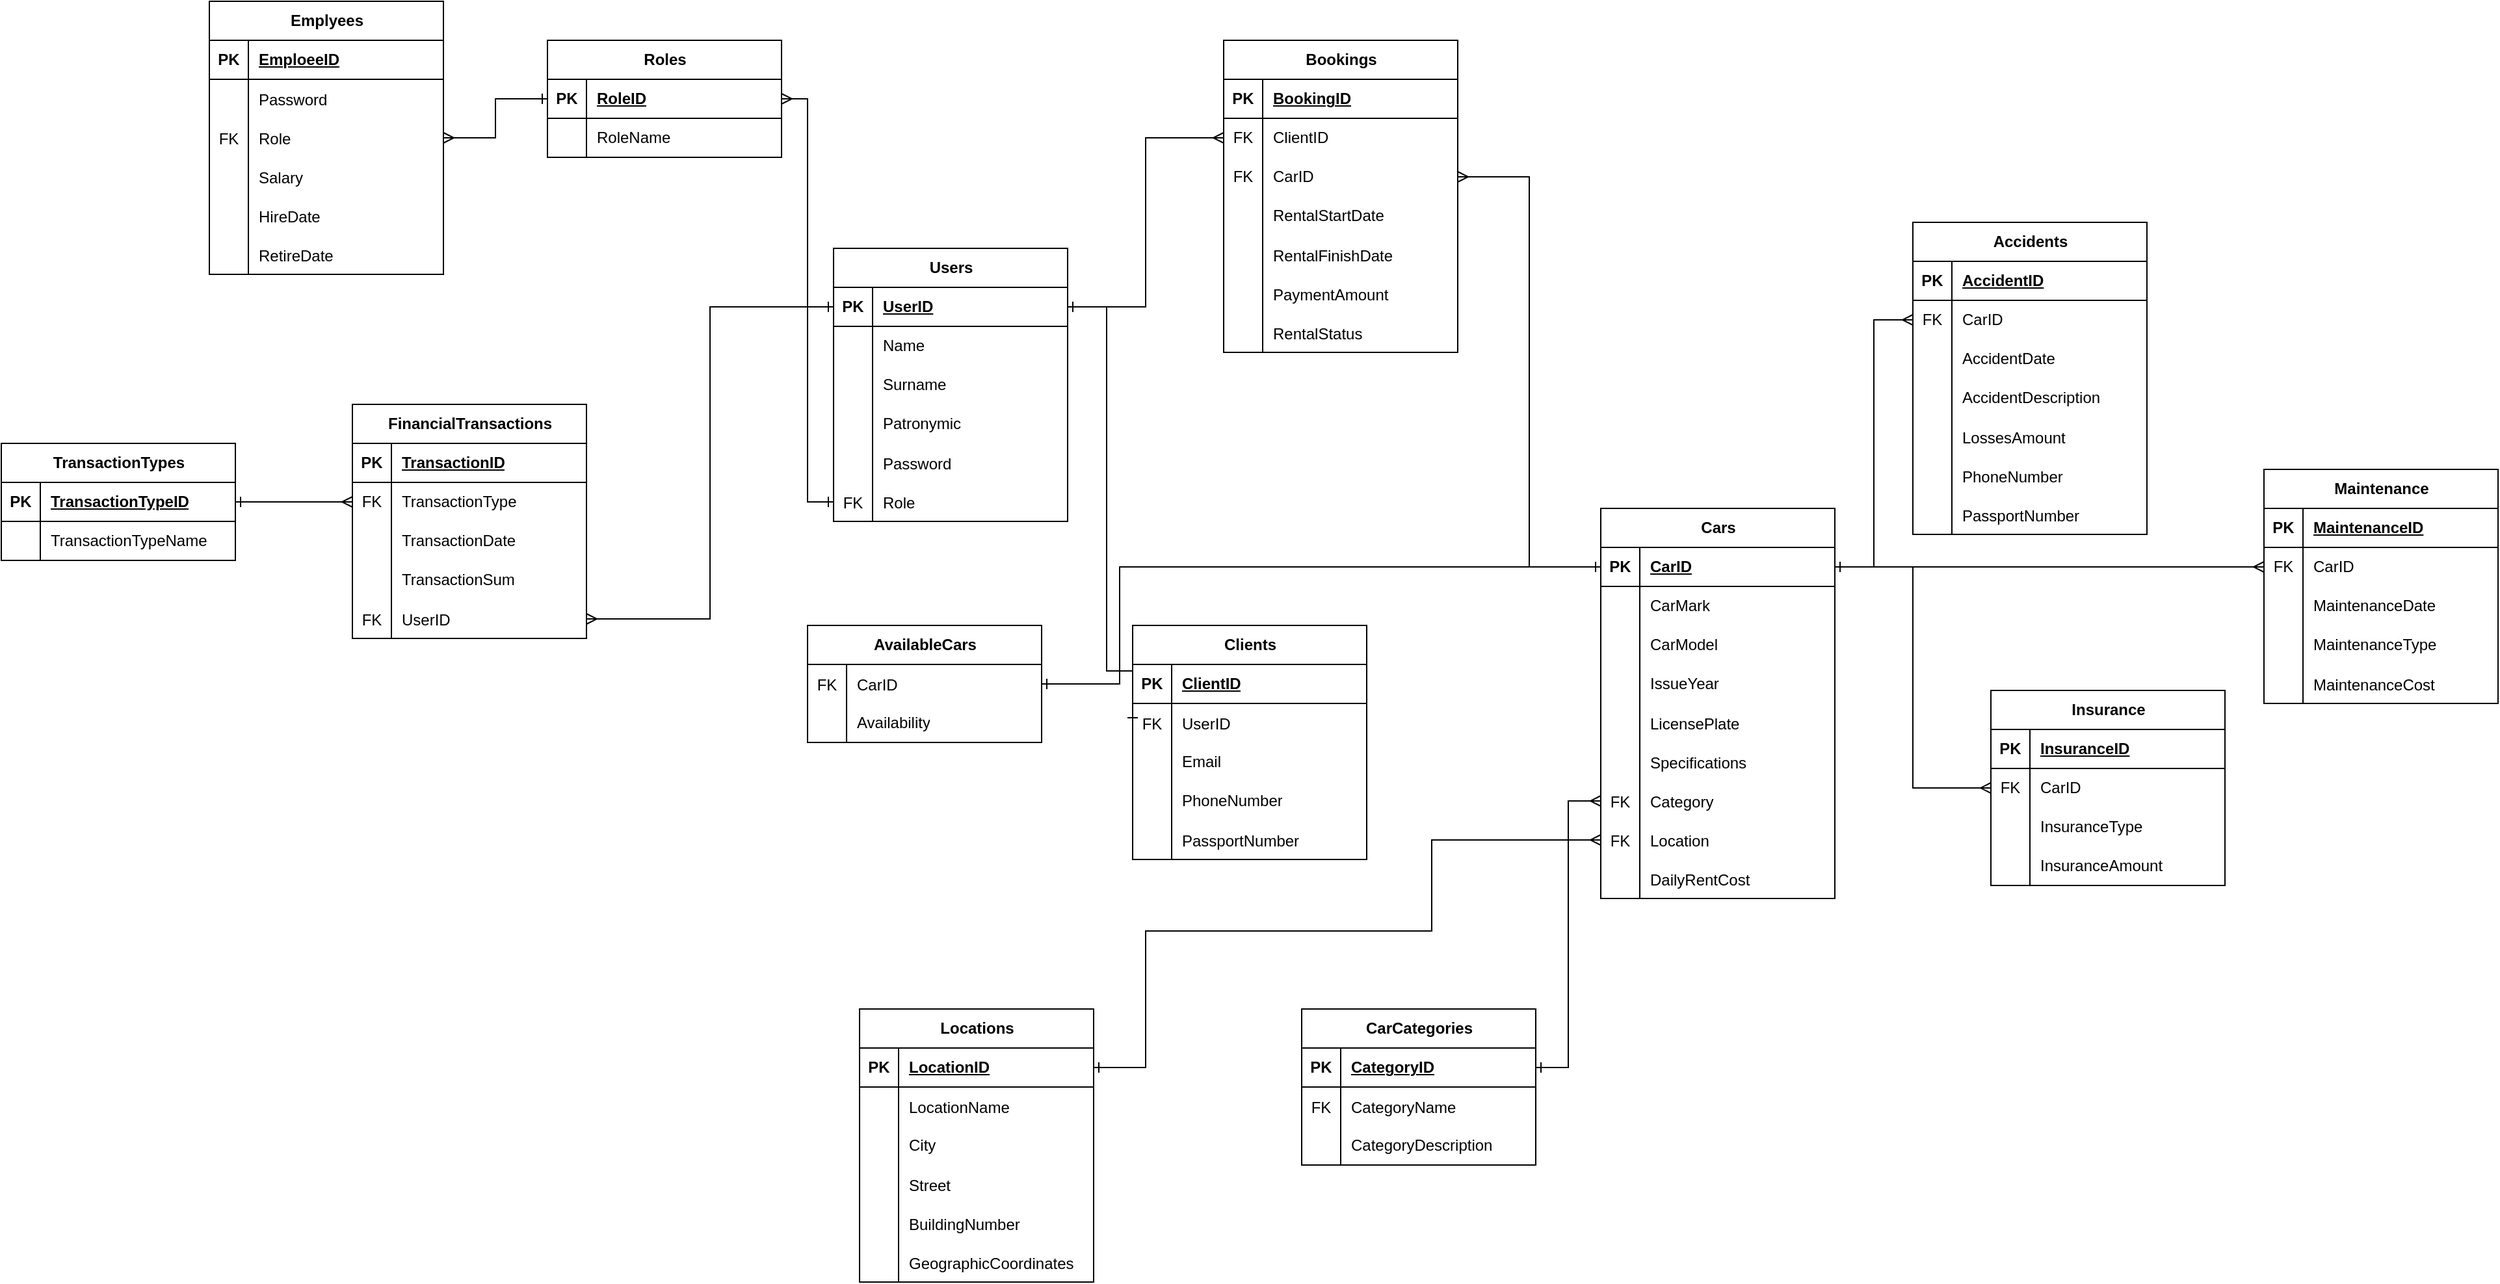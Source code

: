 <mxfile version="21.8.2" type="device">
  <diagram name="Page-1" id="2ca16b54-16f6-2749-3443-fa8db7711227">
    <mxGraphModel dx="3670" dy="515" grid="1" gridSize="10" guides="1" tooltips="1" connect="1" arrows="1" fold="1" page="1" pageScale="1" pageWidth="1100" pageHeight="850" background="none" math="0" shadow="0">
      <root>
        <mxCell id="0" />
        <mxCell id="1" parent="0" />
        <mxCell id="ctnrE87SeeSTH_tBvPqh-1" value="Users" style="shape=table;startSize=30;container=1;collapsible=1;childLayout=tableLayout;fixedRows=1;rowLines=0;fontStyle=1;align=center;resizeLast=1;html=1;" vertex="1" parent="1">
          <mxGeometry x="110" y="1540" width="180" height="210" as="geometry">
            <mxRectangle x="240" y="1610" width="80" height="30" as="alternateBounds" />
          </mxGeometry>
        </mxCell>
        <mxCell id="ctnrE87SeeSTH_tBvPqh-2" value="" style="shape=tableRow;horizontal=0;startSize=0;swimlaneHead=0;swimlaneBody=0;fillColor=none;collapsible=0;dropTarget=0;points=[[0,0.5],[1,0.5]];portConstraint=eastwest;top=0;left=0;right=0;bottom=1;" vertex="1" parent="ctnrE87SeeSTH_tBvPqh-1">
          <mxGeometry y="30" width="180" height="30" as="geometry" />
        </mxCell>
        <mxCell id="ctnrE87SeeSTH_tBvPqh-3" value="PK" style="shape=partialRectangle;connectable=0;fillColor=none;top=0;left=0;bottom=0;right=0;fontStyle=1;overflow=hidden;whiteSpace=wrap;html=1;" vertex="1" parent="ctnrE87SeeSTH_tBvPqh-2">
          <mxGeometry width="30" height="30" as="geometry">
            <mxRectangle width="30" height="30" as="alternateBounds" />
          </mxGeometry>
        </mxCell>
        <mxCell id="ctnrE87SeeSTH_tBvPqh-4" value="UserID" style="shape=partialRectangle;connectable=0;fillColor=none;top=0;left=0;bottom=0;right=0;align=left;spacingLeft=6;fontStyle=5;overflow=hidden;whiteSpace=wrap;html=1;" vertex="1" parent="ctnrE87SeeSTH_tBvPqh-2">
          <mxGeometry x="30" width="150" height="30" as="geometry">
            <mxRectangle width="150" height="30" as="alternateBounds" />
          </mxGeometry>
        </mxCell>
        <mxCell id="ctnrE87SeeSTH_tBvPqh-5" value="" style="shape=tableRow;horizontal=0;startSize=0;swimlaneHead=0;swimlaneBody=0;fillColor=none;collapsible=0;dropTarget=0;points=[[0,0.5],[1,0.5]];portConstraint=eastwest;top=0;left=0;right=0;bottom=0;" vertex="1" parent="ctnrE87SeeSTH_tBvPqh-1">
          <mxGeometry y="60" width="180" height="30" as="geometry" />
        </mxCell>
        <mxCell id="ctnrE87SeeSTH_tBvPqh-6" value="" style="shape=partialRectangle;connectable=0;fillColor=none;top=0;left=0;bottom=0;right=0;editable=1;overflow=hidden;whiteSpace=wrap;html=1;" vertex="1" parent="ctnrE87SeeSTH_tBvPqh-5">
          <mxGeometry width="30" height="30" as="geometry">
            <mxRectangle width="30" height="30" as="alternateBounds" />
          </mxGeometry>
        </mxCell>
        <mxCell id="ctnrE87SeeSTH_tBvPqh-7" value="Name&lt;br&gt;" style="shape=partialRectangle;connectable=0;fillColor=none;top=0;left=0;bottom=0;right=0;align=left;spacingLeft=6;overflow=hidden;whiteSpace=wrap;html=1;" vertex="1" parent="ctnrE87SeeSTH_tBvPqh-5">
          <mxGeometry x="30" width="150" height="30" as="geometry">
            <mxRectangle width="150" height="30" as="alternateBounds" />
          </mxGeometry>
        </mxCell>
        <mxCell id="ctnrE87SeeSTH_tBvPqh-8" value="" style="shape=tableRow;horizontal=0;startSize=0;swimlaneHead=0;swimlaneBody=0;fillColor=none;collapsible=0;dropTarget=0;points=[[0,0.5],[1,0.5]];portConstraint=eastwest;top=0;left=0;right=0;bottom=0;" vertex="1" parent="ctnrE87SeeSTH_tBvPqh-1">
          <mxGeometry y="90" width="180" height="30" as="geometry" />
        </mxCell>
        <mxCell id="ctnrE87SeeSTH_tBvPqh-9" value="" style="shape=partialRectangle;connectable=0;fillColor=none;top=0;left=0;bottom=0;right=0;editable=1;overflow=hidden;whiteSpace=wrap;html=1;" vertex="1" parent="ctnrE87SeeSTH_tBvPqh-8">
          <mxGeometry width="30" height="30" as="geometry">
            <mxRectangle width="30" height="30" as="alternateBounds" />
          </mxGeometry>
        </mxCell>
        <mxCell id="ctnrE87SeeSTH_tBvPqh-10" value="Surname" style="shape=partialRectangle;connectable=0;fillColor=none;top=0;left=0;bottom=0;right=0;align=left;spacingLeft=6;overflow=hidden;whiteSpace=wrap;html=1;" vertex="1" parent="ctnrE87SeeSTH_tBvPqh-8">
          <mxGeometry x="30" width="150" height="30" as="geometry">
            <mxRectangle width="150" height="30" as="alternateBounds" />
          </mxGeometry>
        </mxCell>
        <mxCell id="ctnrE87SeeSTH_tBvPqh-11" value="" style="shape=tableRow;horizontal=0;startSize=0;swimlaneHead=0;swimlaneBody=0;fillColor=none;collapsible=0;dropTarget=0;points=[[0,0.5],[1,0.5]];portConstraint=eastwest;top=0;left=0;right=0;bottom=0;" vertex="1" parent="ctnrE87SeeSTH_tBvPqh-1">
          <mxGeometry y="120" width="180" height="30" as="geometry" />
        </mxCell>
        <mxCell id="ctnrE87SeeSTH_tBvPqh-12" value="" style="shape=partialRectangle;connectable=0;fillColor=none;top=0;left=0;bottom=0;right=0;editable=1;overflow=hidden;whiteSpace=wrap;html=1;" vertex="1" parent="ctnrE87SeeSTH_tBvPqh-11">
          <mxGeometry width="30" height="30" as="geometry">
            <mxRectangle width="30" height="30" as="alternateBounds" />
          </mxGeometry>
        </mxCell>
        <mxCell id="ctnrE87SeeSTH_tBvPqh-13" value="Patronymic" style="shape=partialRectangle;connectable=0;fillColor=none;top=0;left=0;bottom=0;right=0;align=left;spacingLeft=6;overflow=hidden;whiteSpace=wrap;html=1;" vertex="1" parent="ctnrE87SeeSTH_tBvPqh-11">
          <mxGeometry x="30" width="150" height="30" as="geometry">
            <mxRectangle width="150" height="30" as="alternateBounds" />
          </mxGeometry>
        </mxCell>
        <mxCell id="ctnrE87SeeSTH_tBvPqh-43" value="" style="shape=tableRow;horizontal=0;startSize=0;swimlaneHead=0;swimlaneBody=0;fillColor=none;collapsible=0;dropTarget=0;points=[[0,0.5],[1,0.5]];portConstraint=eastwest;top=0;left=0;right=0;bottom=0;" vertex="1" parent="ctnrE87SeeSTH_tBvPqh-1">
          <mxGeometry y="150" width="180" height="30" as="geometry" />
        </mxCell>
        <mxCell id="ctnrE87SeeSTH_tBvPqh-44" value="" style="shape=partialRectangle;connectable=0;fillColor=none;top=0;left=0;bottom=0;right=0;editable=1;overflow=hidden;" vertex="1" parent="ctnrE87SeeSTH_tBvPqh-43">
          <mxGeometry width="30" height="30" as="geometry">
            <mxRectangle width="30" height="30" as="alternateBounds" />
          </mxGeometry>
        </mxCell>
        <mxCell id="ctnrE87SeeSTH_tBvPqh-45" value="Password" style="shape=partialRectangle;connectable=0;fillColor=none;top=0;left=0;bottom=0;right=0;align=left;spacingLeft=6;overflow=hidden;" vertex="1" parent="ctnrE87SeeSTH_tBvPqh-43">
          <mxGeometry x="30" width="150" height="30" as="geometry">
            <mxRectangle width="150" height="30" as="alternateBounds" />
          </mxGeometry>
        </mxCell>
        <mxCell id="ctnrE87SeeSTH_tBvPqh-272" value="" style="shape=tableRow;horizontal=0;startSize=0;swimlaneHead=0;swimlaneBody=0;fillColor=none;collapsible=0;dropTarget=0;points=[[0,0.5],[1,0.5]];portConstraint=eastwest;top=0;left=0;right=0;bottom=0;" vertex="1" parent="ctnrE87SeeSTH_tBvPqh-1">
          <mxGeometry y="180" width="180" height="30" as="geometry" />
        </mxCell>
        <mxCell id="ctnrE87SeeSTH_tBvPqh-273" value="FK" style="shape=partialRectangle;connectable=0;fillColor=none;top=0;left=0;bottom=0;right=0;editable=1;overflow=hidden;" vertex="1" parent="ctnrE87SeeSTH_tBvPqh-272">
          <mxGeometry width="30" height="30" as="geometry">
            <mxRectangle width="30" height="30" as="alternateBounds" />
          </mxGeometry>
        </mxCell>
        <mxCell id="ctnrE87SeeSTH_tBvPqh-274" value="Role" style="shape=partialRectangle;connectable=0;fillColor=none;top=0;left=0;bottom=0;right=0;align=left;spacingLeft=6;overflow=hidden;" vertex="1" parent="ctnrE87SeeSTH_tBvPqh-272">
          <mxGeometry x="30" width="150" height="30" as="geometry">
            <mxRectangle width="150" height="30" as="alternateBounds" />
          </mxGeometry>
        </mxCell>
        <mxCell id="ctnrE87SeeSTH_tBvPqh-54" value="Cars" style="shape=table;startSize=30;container=1;collapsible=1;childLayout=tableLayout;fixedRows=1;rowLines=0;fontStyle=1;align=center;resizeLast=1;html=1;" vertex="1" parent="1">
          <mxGeometry x="700" y="1740" width="180" height="300" as="geometry">
            <mxRectangle x="240" y="1610" width="80" height="30" as="alternateBounds" />
          </mxGeometry>
        </mxCell>
        <mxCell id="ctnrE87SeeSTH_tBvPqh-55" value="" style="shape=tableRow;horizontal=0;startSize=0;swimlaneHead=0;swimlaneBody=0;fillColor=none;collapsible=0;dropTarget=0;points=[[0,0.5],[1,0.5]];portConstraint=eastwest;top=0;left=0;right=0;bottom=1;" vertex="1" parent="ctnrE87SeeSTH_tBvPqh-54">
          <mxGeometry y="30" width="180" height="30" as="geometry" />
        </mxCell>
        <mxCell id="ctnrE87SeeSTH_tBvPqh-56" value="PK" style="shape=partialRectangle;connectable=0;fillColor=none;top=0;left=0;bottom=0;right=0;fontStyle=1;overflow=hidden;whiteSpace=wrap;html=1;" vertex="1" parent="ctnrE87SeeSTH_tBvPqh-55">
          <mxGeometry width="30" height="30" as="geometry">
            <mxRectangle width="30" height="30" as="alternateBounds" />
          </mxGeometry>
        </mxCell>
        <mxCell id="ctnrE87SeeSTH_tBvPqh-57" value="CarID" style="shape=partialRectangle;connectable=0;fillColor=none;top=0;left=0;bottom=0;right=0;align=left;spacingLeft=6;fontStyle=5;overflow=hidden;whiteSpace=wrap;html=1;" vertex="1" parent="ctnrE87SeeSTH_tBvPqh-55">
          <mxGeometry x="30" width="150" height="30" as="geometry">
            <mxRectangle width="150" height="30" as="alternateBounds" />
          </mxGeometry>
        </mxCell>
        <mxCell id="ctnrE87SeeSTH_tBvPqh-58" value="" style="shape=tableRow;horizontal=0;startSize=0;swimlaneHead=0;swimlaneBody=0;fillColor=none;collapsible=0;dropTarget=0;points=[[0,0.5],[1,0.5]];portConstraint=eastwest;top=0;left=0;right=0;bottom=0;" vertex="1" parent="ctnrE87SeeSTH_tBvPqh-54">
          <mxGeometry y="60" width="180" height="30" as="geometry" />
        </mxCell>
        <mxCell id="ctnrE87SeeSTH_tBvPqh-59" value="" style="shape=partialRectangle;connectable=0;fillColor=none;top=0;left=0;bottom=0;right=0;editable=1;overflow=hidden;whiteSpace=wrap;html=1;" vertex="1" parent="ctnrE87SeeSTH_tBvPqh-58">
          <mxGeometry width="30" height="30" as="geometry">
            <mxRectangle width="30" height="30" as="alternateBounds" />
          </mxGeometry>
        </mxCell>
        <mxCell id="ctnrE87SeeSTH_tBvPqh-60" value="CarMark" style="shape=partialRectangle;connectable=0;fillColor=none;top=0;left=0;bottom=0;right=0;align=left;spacingLeft=6;overflow=hidden;whiteSpace=wrap;html=1;" vertex="1" parent="ctnrE87SeeSTH_tBvPqh-58">
          <mxGeometry x="30" width="150" height="30" as="geometry">
            <mxRectangle width="150" height="30" as="alternateBounds" />
          </mxGeometry>
        </mxCell>
        <mxCell id="ctnrE87SeeSTH_tBvPqh-61" value="" style="shape=tableRow;horizontal=0;startSize=0;swimlaneHead=0;swimlaneBody=0;fillColor=none;collapsible=0;dropTarget=0;points=[[0,0.5],[1,0.5]];portConstraint=eastwest;top=0;left=0;right=0;bottom=0;" vertex="1" parent="ctnrE87SeeSTH_tBvPqh-54">
          <mxGeometry y="90" width="180" height="30" as="geometry" />
        </mxCell>
        <mxCell id="ctnrE87SeeSTH_tBvPqh-62" value="" style="shape=partialRectangle;connectable=0;fillColor=none;top=0;left=0;bottom=0;right=0;editable=1;overflow=hidden;whiteSpace=wrap;html=1;" vertex="1" parent="ctnrE87SeeSTH_tBvPqh-61">
          <mxGeometry width="30" height="30" as="geometry">
            <mxRectangle width="30" height="30" as="alternateBounds" />
          </mxGeometry>
        </mxCell>
        <mxCell id="ctnrE87SeeSTH_tBvPqh-63" value="CarModel" style="shape=partialRectangle;connectable=0;fillColor=none;top=0;left=0;bottom=0;right=0;align=left;spacingLeft=6;overflow=hidden;whiteSpace=wrap;html=1;" vertex="1" parent="ctnrE87SeeSTH_tBvPqh-61">
          <mxGeometry x="30" width="150" height="30" as="geometry">
            <mxRectangle width="150" height="30" as="alternateBounds" />
          </mxGeometry>
        </mxCell>
        <mxCell id="ctnrE87SeeSTH_tBvPqh-64" value="" style="shape=tableRow;horizontal=0;startSize=0;swimlaneHead=0;swimlaneBody=0;fillColor=none;collapsible=0;dropTarget=0;points=[[0,0.5],[1,0.5]];portConstraint=eastwest;top=0;left=0;right=0;bottom=0;" vertex="1" parent="ctnrE87SeeSTH_tBvPqh-54">
          <mxGeometry y="120" width="180" height="30" as="geometry" />
        </mxCell>
        <mxCell id="ctnrE87SeeSTH_tBvPqh-65" value="" style="shape=partialRectangle;connectable=0;fillColor=none;top=0;left=0;bottom=0;right=0;editable=1;overflow=hidden;whiteSpace=wrap;html=1;" vertex="1" parent="ctnrE87SeeSTH_tBvPqh-64">
          <mxGeometry width="30" height="30" as="geometry">
            <mxRectangle width="30" height="30" as="alternateBounds" />
          </mxGeometry>
        </mxCell>
        <mxCell id="ctnrE87SeeSTH_tBvPqh-66" value="IssueYear" style="shape=partialRectangle;connectable=0;fillColor=none;top=0;left=0;bottom=0;right=0;align=left;spacingLeft=6;overflow=hidden;whiteSpace=wrap;html=1;" vertex="1" parent="ctnrE87SeeSTH_tBvPqh-64">
          <mxGeometry x="30" width="150" height="30" as="geometry">
            <mxRectangle width="150" height="30" as="alternateBounds" />
          </mxGeometry>
        </mxCell>
        <mxCell id="ctnrE87SeeSTH_tBvPqh-67" value="" style="shape=tableRow;horizontal=0;startSize=0;swimlaneHead=0;swimlaneBody=0;fillColor=none;collapsible=0;dropTarget=0;points=[[0,0.5],[1,0.5]];portConstraint=eastwest;top=0;left=0;right=0;bottom=0;" vertex="1" parent="ctnrE87SeeSTH_tBvPqh-54">
          <mxGeometry y="150" width="180" height="30" as="geometry" />
        </mxCell>
        <mxCell id="ctnrE87SeeSTH_tBvPqh-68" value="" style="shape=partialRectangle;connectable=0;fillColor=none;top=0;left=0;bottom=0;right=0;editable=1;overflow=hidden;" vertex="1" parent="ctnrE87SeeSTH_tBvPqh-67">
          <mxGeometry width="30" height="30" as="geometry">
            <mxRectangle width="30" height="30" as="alternateBounds" />
          </mxGeometry>
        </mxCell>
        <mxCell id="ctnrE87SeeSTH_tBvPqh-69" value="LicensePlate" style="shape=partialRectangle;connectable=0;fillColor=none;top=0;left=0;bottom=0;right=0;align=left;spacingLeft=6;overflow=hidden;" vertex="1" parent="ctnrE87SeeSTH_tBvPqh-67">
          <mxGeometry x="30" width="150" height="30" as="geometry">
            <mxRectangle width="150" height="30" as="alternateBounds" />
          </mxGeometry>
        </mxCell>
        <mxCell id="ctnrE87SeeSTH_tBvPqh-79" value="" style="shape=tableRow;horizontal=0;startSize=0;swimlaneHead=0;swimlaneBody=0;fillColor=none;collapsible=0;dropTarget=0;points=[[0,0.5],[1,0.5]];portConstraint=eastwest;top=0;left=0;right=0;bottom=0;" vertex="1" parent="ctnrE87SeeSTH_tBvPqh-54">
          <mxGeometry y="180" width="180" height="30" as="geometry" />
        </mxCell>
        <mxCell id="ctnrE87SeeSTH_tBvPqh-80" value="" style="shape=partialRectangle;connectable=0;fillColor=none;top=0;left=0;bottom=0;right=0;editable=1;overflow=hidden;" vertex="1" parent="ctnrE87SeeSTH_tBvPqh-79">
          <mxGeometry width="30" height="30" as="geometry">
            <mxRectangle width="30" height="30" as="alternateBounds" />
          </mxGeometry>
        </mxCell>
        <mxCell id="ctnrE87SeeSTH_tBvPqh-81" value="Specifications" style="shape=partialRectangle;connectable=0;fillColor=none;top=0;left=0;bottom=0;right=0;align=left;spacingLeft=6;overflow=hidden;" vertex="1" parent="ctnrE87SeeSTH_tBvPqh-79">
          <mxGeometry x="30" width="150" height="30" as="geometry">
            <mxRectangle width="150" height="30" as="alternateBounds" />
          </mxGeometry>
        </mxCell>
        <mxCell id="ctnrE87SeeSTH_tBvPqh-425" value="" style="shape=tableRow;horizontal=0;startSize=0;swimlaneHead=0;swimlaneBody=0;fillColor=none;collapsible=0;dropTarget=0;points=[[0,0.5],[1,0.5]];portConstraint=eastwest;top=0;left=0;right=0;bottom=0;" vertex="1" parent="ctnrE87SeeSTH_tBvPqh-54">
          <mxGeometry y="210" width="180" height="30" as="geometry" />
        </mxCell>
        <mxCell id="ctnrE87SeeSTH_tBvPqh-426" value="FK" style="shape=partialRectangle;connectable=0;fillColor=none;top=0;left=0;bottom=0;right=0;editable=1;overflow=hidden;" vertex="1" parent="ctnrE87SeeSTH_tBvPqh-425">
          <mxGeometry width="30" height="30" as="geometry">
            <mxRectangle width="30" height="30" as="alternateBounds" />
          </mxGeometry>
        </mxCell>
        <mxCell id="ctnrE87SeeSTH_tBvPqh-427" value="Category" style="shape=partialRectangle;connectable=0;fillColor=none;top=0;left=0;bottom=0;right=0;align=left;spacingLeft=6;overflow=hidden;" vertex="1" parent="ctnrE87SeeSTH_tBvPqh-425">
          <mxGeometry x="30" width="150" height="30" as="geometry">
            <mxRectangle width="150" height="30" as="alternateBounds" />
          </mxGeometry>
        </mxCell>
        <mxCell id="ctnrE87SeeSTH_tBvPqh-452" value="" style="shape=tableRow;horizontal=0;startSize=0;swimlaneHead=0;swimlaneBody=0;fillColor=none;collapsible=0;dropTarget=0;points=[[0,0.5],[1,0.5]];portConstraint=eastwest;top=0;left=0;right=0;bottom=0;" vertex="1" parent="ctnrE87SeeSTH_tBvPqh-54">
          <mxGeometry y="240" width="180" height="30" as="geometry" />
        </mxCell>
        <mxCell id="ctnrE87SeeSTH_tBvPqh-453" value="FK" style="shape=partialRectangle;connectable=0;fillColor=none;top=0;left=0;bottom=0;right=0;editable=1;overflow=hidden;" vertex="1" parent="ctnrE87SeeSTH_tBvPqh-452">
          <mxGeometry width="30" height="30" as="geometry">
            <mxRectangle width="30" height="30" as="alternateBounds" />
          </mxGeometry>
        </mxCell>
        <mxCell id="ctnrE87SeeSTH_tBvPqh-454" value="Location" style="shape=partialRectangle;connectable=0;fillColor=none;top=0;left=0;bottom=0;right=0;align=left;spacingLeft=6;overflow=hidden;" vertex="1" parent="ctnrE87SeeSTH_tBvPqh-452">
          <mxGeometry x="30" width="150" height="30" as="geometry">
            <mxRectangle width="150" height="30" as="alternateBounds" />
          </mxGeometry>
        </mxCell>
        <mxCell id="ctnrE87SeeSTH_tBvPqh-82" value="" style="shape=tableRow;horizontal=0;startSize=0;swimlaneHead=0;swimlaneBody=0;fillColor=none;collapsible=0;dropTarget=0;points=[[0,0.5],[1,0.5]];portConstraint=eastwest;top=0;left=0;right=0;bottom=0;" vertex="1" parent="ctnrE87SeeSTH_tBvPqh-54">
          <mxGeometry y="270" width="180" height="30" as="geometry" />
        </mxCell>
        <mxCell id="ctnrE87SeeSTH_tBvPqh-83" value="" style="shape=partialRectangle;connectable=0;fillColor=none;top=0;left=0;bottom=0;right=0;editable=1;overflow=hidden;" vertex="1" parent="ctnrE87SeeSTH_tBvPqh-82">
          <mxGeometry width="30" height="30" as="geometry">
            <mxRectangle width="30" height="30" as="alternateBounds" />
          </mxGeometry>
        </mxCell>
        <mxCell id="ctnrE87SeeSTH_tBvPqh-84" value="DailyRentCost" style="shape=partialRectangle;connectable=0;fillColor=none;top=0;left=0;bottom=0;right=0;align=left;spacingLeft=6;overflow=hidden;" vertex="1" parent="ctnrE87SeeSTH_tBvPqh-82">
          <mxGeometry x="30" width="150" height="30" as="geometry">
            <mxRectangle width="150" height="30" as="alternateBounds" />
          </mxGeometry>
        </mxCell>
        <mxCell id="ctnrE87SeeSTH_tBvPqh-85" value="Bookings" style="shape=table;startSize=30;container=1;collapsible=1;childLayout=tableLayout;fixedRows=1;rowLines=0;fontStyle=1;align=center;resizeLast=1;html=1;" vertex="1" parent="1">
          <mxGeometry x="410" y="1380" width="180" height="240" as="geometry">
            <mxRectangle x="240" y="1610" width="80" height="30" as="alternateBounds" />
          </mxGeometry>
        </mxCell>
        <mxCell id="ctnrE87SeeSTH_tBvPqh-86" value="" style="shape=tableRow;horizontal=0;startSize=0;swimlaneHead=0;swimlaneBody=0;fillColor=none;collapsible=0;dropTarget=0;points=[[0,0.5],[1,0.5]];portConstraint=eastwest;top=0;left=0;right=0;bottom=1;" vertex="1" parent="ctnrE87SeeSTH_tBvPqh-85">
          <mxGeometry y="30" width="180" height="30" as="geometry" />
        </mxCell>
        <mxCell id="ctnrE87SeeSTH_tBvPqh-87" value="PK" style="shape=partialRectangle;connectable=0;fillColor=none;top=0;left=0;bottom=0;right=0;fontStyle=1;overflow=hidden;whiteSpace=wrap;html=1;" vertex="1" parent="ctnrE87SeeSTH_tBvPqh-86">
          <mxGeometry width="30" height="30" as="geometry">
            <mxRectangle width="30" height="30" as="alternateBounds" />
          </mxGeometry>
        </mxCell>
        <mxCell id="ctnrE87SeeSTH_tBvPqh-88" value="BookingID" style="shape=partialRectangle;connectable=0;fillColor=none;top=0;left=0;bottom=0;right=0;align=left;spacingLeft=6;fontStyle=5;overflow=hidden;whiteSpace=wrap;html=1;" vertex="1" parent="ctnrE87SeeSTH_tBvPqh-86">
          <mxGeometry x="30" width="150" height="30" as="geometry">
            <mxRectangle width="150" height="30" as="alternateBounds" />
          </mxGeometry>
        </mxCell>
        <mxCell id="ctnrE87SeeSTH_tBvPqh-89" value="" style="shape=tableRow;horizontal=0;startSize=0;swimlaneHead=0;swimlaneBody=0;fillColor=none;collapsible=0;dropTarget=0;points=[[0,0.5],[1,0.5]];portConstraint=eastwest;top=0;left=0;right=0;bottom=0;" vertex="1" parent="ctnrE87SeeSTH_tBvPqh-85">
          <mxGeometry y="60" width="180" height="30" as="geometry" />
        </mxCell>
        <mxCell id="ctnrE87SeeSTH_tBvPqh-90" value="FK" style="shape=partialRectangle;connectable=0;fillColor=none;top=0;left=0;bottom=0;right=0;editable=1;overflow=hidden;whiteSpace=wrap;html=1;" vertex="1" parent="ctnrE87SeeSTH_tBvPqh-89">
          <mxGeometry width="30" height="30" as="geometry">
            <mxRectangle width="30" height="30" as="alternateBounds" />
          </mxGeometry>
        </mxCell>
        <mxCell id="ctnrE87SeeSTH_tBvPqh-91" value="ClientID" style="shape=partialRectangle;connectable=0;fillColor=none;top=0;left=0;bottom=0;right=0;align=left;spacingLeft=6;overflow=hidden;whiteSpace=wrap;html=1;" vertex="1" parent="ctnrE87SeeSTH_tBvPqh-89">
          <mxGeometry x="30" width="150" height="30" as="geometry">
            <mxRectangle width="150" height="30" as="alternateBounds" />
          </mxGeometry>
        </mxCell>
        <mxCell id="ctnrE87SeeSTH_tBvPqh-92" value="" style="shape=tableRow;horizontal=0;startSize=0;swimlaneHead=0;swimlaneBody=0;fillColor=none;collapsible=0;dropTarget=0;points=[[0,0.5],[1,0.5]];portConstraint=eastwest;top=0;left=0;right=0;bottom=0;" vertex="1" parent="ctnrE87SeeSTH_tBvPqh-85">
          <mxGeometry y="90" width="180" height="30" as="geometry" />
        </mxCell>
        <mxCell id="ctnrE87SeeSTH_tBvPqh-93" value="FK" style="shape=partialRectangle;connectable=0;fillColor=none;top=0;left=0;bottom=0;right=0;editable=1;overflow=hidden;whiteSpace=wrap;html=1;" vertex="1" parent="ctnrE87SeeSTH_tBvPqh-92">
          <mxGeometry width="30" height="30" as="geometry">
            <mxRectangle width="30" height="30" as="alternateBounds" />
          </mxGeometry>
        </mxCell>
        <mxCell id="ctnrE87SeeSTH_tBvPqh-94" value="CarID" style="shape=partialRectangle;connectable=0;fillColor=none;top=0;left=0;bottom=0;right=0;align=left;spacingLeft=6;overflow=hidden;whiteSpace=wrap;html=1;" vertex="1" parent="ctnrE87SeeSTH_tBvPqh-92">
          <mxGeometry x="30" width="150" height="30" as="geometry">
            <mxRectangle width="150" height="30" as="alternateBounds" />
          </mxGeometry>
        </mxCell>
        <mxCell id="ctnrE87SeeSTH_tBvPqh-95" value="" style="shape=tableRow;horizontal=0;startSize=0;swimlaneHead=0;swimlaneBody=0;fillColor=none;collapsible=0;dropTarget=0;points=[[0,0.5],[1,0.5]];portConstraint=eastwest;top=0;left=0;right=0;bottom=0;" vertex="1" parent="ctnrE87SeeSTH_tBvPqh-85">
          <mxGeometry y="120" width="180" height="30" as="geometry" />
        </mxCell>
        <mxCell id="ctnrE87SeeSTH_tBvPqh-96" value="" style="shape=partialRectangle;connectable=0;fillColor=none;top=0;left=0;bottom=0;right=0;editable=1;overflow=hidden;whiteSpace=wrap;html=1;" vertex="1" parent="ctnrE87SeeSTH_tBvPqh-95">
          <mxGeometry width="30" height="30" as="geometry">
            <mxRectangle width="30" height="30" as="alternateBounds" />
          </mxGeometry>
        </mxCell>
        <mxCell id="ctnrE87SeeSTH_tBvPqh-97" value="RentalStartDate" style="shape=partialRectangle;connectable=0;fillColor=none;top=0;left=0;bottom=0;right=0;align=left;spacingLeft=6;overflow=hidden;whiteSpace=wrap;html=1;" vertex="1" parent="ctnrE87SeeSTH_tBvPqh-95">
          <mxGeometry x="30" width="150" height="30" as="geometry">
            <mxRectangle width="150" height="30" as="alternateBounds" />
          </mxGeometry>
        </mxCell>
        <mxCell id="ctnrE87SeeSTH_tBvPqh-98" value="" style="shape=tableRow;horizontal=0;startSize=0;swimlaneHead=0;swimlaneBody=0;fillColor=none;collapsible=0;dropTarget=0;points=[[0,0.5],[1,0.5]];portConstraint=eastwest;top=0;left=0;right=0;bottom=0;" vertex="1" parent="ctnrE87SeeSTH_tBvPqh-85">
          <mxGeometry y="150" width="180" height="30" as="geometry" />
        </mxCell>
        <mxCell id="ctnrE87SeeSTH_tBvPqh-99" value="" style="shape=partialRectangle;connectable=0;fillColor=none;top=0;left=0;bottom=0;right=0;editable=1;overflow=hidden;" vertex="1" parent="ctnrE87SeeSTH_tBvPqh-98">
          <mxGeometry width="30" height="30" as="geometry">
            <mxRectangle width="30" height="30" as="alternateBounds" />
          </mxGeometry>
        </mxCell>
        <mxCell id="ctnrE87SeeSTH_tBvPqh-100" value="RentalFinishDate" style="shape=partialRectangle;connectable=0;fillColor=none;top=0;left=0;bottom=0;right=0;align=left;spacingLeft=6;overflow=hidden;" vertex="1" parent="ctnrE87SeeSTH_tBvPqh-98">
          <mxGeometry x="30" width="150" height="30" as="geometry">
            <mxRectangle width="150" height="30" as="alternateBounds" />
          </mxGeometry>
        </mxCell>
        <mxCell id="ctnrE87SeeSTH_tBvPqh-101" value="" style="shape=tableRow;horizontal=0;startSize=0;swimlaneHead=0;swimlaneBody=0;fillColor=none;collapsible=0;dropTarget=0;points=[[0,0.5],[1,0.5]];portConstraint=eastwest;top=0;left=0;right=0;bottom=0;" vertex="1" parent="ctnrE87SeeSTH_tBvPqh-85">
          <mxGeometry y="180" width="180" height="30" as="geometry" />
        </mxCell>
        <mxCell id="ctnrE87SeeSTH_tBvPqh-102" value="" style="shape=partialRectangle;connectable=0;fillColor=none;top=0;left=0;bottom=0;right=0;editable=1;overflow=hidden;" vertex="1" parent="ctnrE87SeeSTH_tBvPqh-101">
          <mxGeometry width="30" height="30" as="geometry">
            <mxRectangle width="30" height="30" as="alternateBounds" />
          </mxGeometry>
        </mxCell>
        <mxCell id="ctnrE87SeeSTH_tBvPqh-103" value="PaymentAmount" style="shape=partialRectangle;connectable=0;fillColor=none;top=0;left=0;bottom=0;right=0;align=left;spacingLeft=6;overflow=hidden;" vertex="1" parent="ctnrE87SeeSTH_tBvPqh-101">
          <mxGeometry x="30" width="150" height="30" as="geometry">
            <mxRectangle width="150" height="30" as="alternateBounds" />
          </mxGeometry>
        </mxCell>
        <mxCell id="ctnrE87SeeSTH_tBvPqh-253" value="" style="shape=tableRow;horizontal=0;startSize=0;swimlaneHead=0;swimlaneBody=0;fillColor=none;collapsible=0;dropTarget=0;points=[[0,0.5],[1,0.5]];portConstraint=eastwest;top=0;left=0;right=0;bottom=0;" vertex="1" parent="ctnrE87SeeSTH_tBvPqh-85">
          <mxGeometry y="210" width="180" height="30" as="geometry" />
        </mxCell>
        <mxCell id="ctnrE87SeeSTH_tBvPqh-254" value="" style="shape=partialRectangle;connectable=0;fillColor=none;top=0;left=0;bottom=0;right=0;editable=1;overflow=hidden;" vertex="1" parent="ctnrE87SeeSTH_tBvPqh-253">
          <mxGeometry width="30" height="30" as="geometry">
            <mxRectangle width="30" height="30" as="alternateBounds" />
          </mxGeometry>
        </mxCell>
        <mxCell id="ctnrE87SeeSTH_tBvPqh-255" value="RentalStatus" style="shape=partialRectangle;connectable=0;fillColor=none;top=0;left=0;bottom=0;right=0;align=left;spacingLeft=6;overflow=hidden;" vertex="1" parent="ctnrE87SeeSTH_tBvPqh-253">
          <mxGeometry x="30" width="150" height="30" as="geometry">
            <mxRectangle width="150" height="30" as="alternateBounds" />
          </mxGeometry>
        </mxCell>
        <mxCell id="ctnrE87SeeSTH_tBvPqh-114" style="edgeStyle=orthogonalEdgeStyle;rounded=0;orthogonalLoop=1;jettySize=auto;html=1;startArrow=ERmany;startFill=0;endArrow=ERone;endFill=0;" edge="1" parent="1" source="ctnrE87SeeSTH_tBvPqh-89" target="ctnrE87SeeSTH_tBvPqh-2">
          <mxGeometry relative="1" as="geometry" />
        </mxCell>
        <mxCell id="ctnrE87SeeSTH_tBvPqh-116" style="edgeStyle=orthogonalEdgeStyle;rounded=0;orthogonalLoop=1;jettySize=auto;html=1;startArrow=ERmany;startFill=0;endArrow=ERone;endFill=0;" edge="1" parent="1" source="ctnrE87SeeSTH_tBvPqh-92" target="ctnrE87SeeSTH_tBvPqh-55">
          <mxGeometry relative="1" as="geometry">
            <mxPoint x="720" y="1625" as="sourcePoint" />
            <mxPoint x="450" y="1595" as="targetPoint" />
          </mxGeometry>
        </mxCell>
        <mxCell id="ctnrE87SeeSTH_tBvPqh-118" value="Maintenance" style="shape=table;startSize=30;container=1;collapsible=1;childLayout=tableLayout;fixedRows=1;rowLines=0;fontStyle=1;align=center;resizeLast=1;html=1;" vertex="1" parent="1">
          <mxGeometry x="1210" y="1710" width="180" height="180" as="geometry">
            <mxRectangle x="240" y="1610" width="80" height="30" as="alternateBounds" />
          </mxGeometry>
        </mxCell>
        <mxCell id="ctnrE87SeeSTH_tBvPqh-119" value="" style="shape=tableRow;horizontal=0;startSize=0;swimlaneHead=0;swimlaneBody=0;fillColor=none;collapsible=0;dropTarget=0;points=[[0,0.5],[1,0.5]];portConstraint=eastwest;top=0;left=0;right=0;bottom=1;" vertex="1" parent="ctnrE87SeeSTH_tBvPqh-118">
          <mxGeometry y="30" width="180" height="30" as="geometry" />
        </mxCell>
        <mxCell id="ctnrE87SeeSTH_tBvPqh-120" value="PK" style="shape=partialRectangle;connectable=0;fillColor=none;top=0;left=0;bottom=0;right=0;fontStyle=1;overflow=hidden;whiteSpace=wrap;html=1;" vertex="1" parent="ctnrE87SeeSTH_tBvPqh-119">
          <mxGeometry width="30" height="30" as="geometry">
            <mxRectangle width="30" height="30" as="alternateBounds" />
          </mxGeometry>
        </mxCell>
        <mxCell id="ctnrE87SeeSTH_tBvPqh-121" value="MaintenanceID" style="shape=partialRectangle;connectable=0;fillColor=none;top=0;left=0;bottom=0;right=0;align=left;spacingLeft=6;fontStyle=5;overflow=hidden;whiteSpace=wrap;html=1;" vertex="1" parent="ctnrE87SeeSTH_tBvPqh-119">
          <mxGeometry x="30" width="150" height="30" as="geometry">
            <mxRectangle width="150" height="30" as="alternateBounds" />
          </mxGeometry>
        </mxCell>
        <mxCell id="ctnrE87SeeSTH_tBvPqh-122" value="" style="shape=tableRow;horizontal=0;startSize=0;swimlaneHead=0;swimlaneBody=0;fillColor=none;collapsible=0;dropTarget=0;points=[[0,0.5],[1,0.5]];portConstraint=eastwest;top=0;left=0;right=0;bottom=0;" vertex="1" parent="ctnrE87SeeSTH_tBvPqh-118">
          <mxGeometry y="60" width="180" height="30" as="geometry" />
        </mxCell>
        <mxCell id="ctnrE87SeeSTH_tBvPqh-123" value="FK" style="shape=partialRectangle;connectable=0;fillColor=none;top=0;left=0;bottom=0;right=0;editable=1;overflow=hidden;whiteSpace=wrap;html=1;" vertex="1" parent="ctnrE87SeeSTH_tBvPqh-122">
          <mxGeometry width="30" height="30" as="geometry">
            <mxRectangle width="30" height="30" as="alternateBounds" />
          </mxGeometry>
        </mxCell>
        <mxCell id="ctnrE87SeeSTH_tBvPqh-124" value="CarID" style="shape=partialRectangle;connectable=0;fillColor=none;top=0;left=0;bottom=0;right=0;align=left;spacingLeft=6;overflow=hidden;whiteSpace=wrap;html=1;" vertex="1" parent="ctnrE87SeeSTH_tBvPqh-122">
          <mxGeometry x="30" width="150" height="30" as="geometry">
            <mxRectangle width="150" height="30" as="alternateBounds" />
          </mxGeometry>
        </mxCell>
        <mxCell id="ctnrE87SeeSTH_tBvPqh-125" value="" style="shape=tableRow;horizontal=0;startSize=0;swimlaneHead=0;swimlaneBody=0;fillColor=none;collapsible=0;dropTarget=0;points=[[0,0.5],[1,0.5]];portConstraint=eastwest;top=0;left=0;right=0;bottom=0;" vertex="1" parent="ctnrE87SeeSTH_tBvPqh-118">
          <mxGeometry y="90" width="180" height="30" as="geometry" />
        </mxCell>
        <mxCell id="ctnrE87SeeSTH_tBvPqh-126" value="" style="shape=partialRectangle;connectable=0;fillColor=none;top=0;left=0;bottom=0;right=0;editable=1;overflow=hidden;whiteSpace=wrap;html=1;" vertex="1" parent="ctnrE87SeeSTH_tBvPqh-125">
          <mxGeometry width="30" height="30" as="geometry">
            <mxRectangle width="30" height="30" as="alternateBounds" />
          </mxGeometry>
        </mxCell>
        <mxCell id="ctnrE87SeeSTH_tBvPqh-127" value="MaintenanceDate" style="shape=partialRectangle;connectable=0;fillColor=none;top=0;left=0;bottom=0;right=0;align=left;spacingLeft=6;overflow=hidden;whiteSpace=wrap;html=1;" vertex="1" parent="ctnrE87SeeSTH_tBvPqh-125">
          <mxGeometry x="30" width="150" height="30" as="geometry">
            <mxRectangle width="150" height="30" as="alternateBounds" />
          </mxGeometry>
        </mxCell>
        <mxCell id="ctnrE87SeeSTH_tBvPqh-128" value="" style="shape=tableRow;horizontal=0;startSize=0;swimlaneHead=0;swimlaneBody=0;fillColor=none;collapsible=0;dropTarget=0;points=[[0,0.5],[1,0.5]];portConstraint=eastwest;top=0;left=0;right=0;bottom=0;" vertex="1" parent="ctnrE87SeeSTH_tBvPqh-118">
          <mxGeometry y="120" width="180" height="30" as="geometry" />
        </mxCell>
        <mxCell id="ctnrE87SeeSTH_tBvPqh-129" value="" style="shape=partialRectangle;connectable=0;fillColor=none;top=0;left=0;bottom=0;right=0;editable=1;overflow=hidden;whiteSpace=wrap;html=1;" vertex="1" parent="ctnrE87SeeSTH_tBvPqh-128">
          <mxGeometry width="30" height="30" as="geometry">
            <mxRectangle width="30" height="30" as="alternateBounds" />
          </mxGeometry>
        </mxCell>
        <mxCell id="ctnrE87SeeSTH_tBvPqh-130" value="MaintenanceType" style="shape=partialRectangle;connectable=0;fillColor=none;top=0;left=0;bottom=0;right=0;align=left;spacingLeft=6;overflow=hidden;whiteSpace=wrap;html=1;" vertex="1" parent="ctnrE87SeeSTH_tBvPqh-128">
          <mxGeometry x="30" width="150" height="30" as="geometry">
            <mxRectangle width="150" height="30" as="alternateBounds" />
          </mxGeometry>
        </mxCell>
        <mxCell id="ctnrE87SeeSTH_tBvPqh-131" value="" style="shape=tableRow;horizontal=0;startSize=0;swimlaneHead=0;swimlaneBody=0;fillColor=none;collapsible=0;dropTarget=0;points=[[0,0.5],[1,0.5]];portConstraint=eastwest;top=0;left=0;right=0;bottom=0;" vertex="1" parent="ctnrE87SeeSTH_tBvPqh-118">
          <mxGeometry y="150" width="180" height="30" as="geometry" />
        </mxCell>
        <mxCell id="ctnrE87SeeSTH_tBvPqh-132" value="" style="shape=partialRectangle;connectable=0;fillColor=none;top=0;left=0;bottom=0;right=0;editable=1;overflow=hidden;" vertex="1" parent="ctnrE87SeeSTH_tBvPqh-131">
          <mxGeometry width="30" height="30" as="geometry">
            <mxRectangle width="30" height="30" as="alternateBounds" />
          </mxGeometry>
        </mxCell>
        <mxCell id="ctnrE87SeeSTH_tBvPqh-133" value="MaintenanceCost" style="shape=partialRectangle;connectable=0;fillColor=none;top=0;left=0;bottom=0;right=0;align=left;spacingLeft=6;overflow=hidden;" vertex="1" parent="ctnrE87SeeSTH_tBvPqh-131">
          <mxGeometry x="30" width="150" height="30" as="geometry">
            <mxRectangle width="150" height="30" as="alternateBounds" />
          </mxGeometry>
        </mxCell>
        <mxCell id="ctnrE87SeeSTH_tBvPqh-140" value="Insurance" style="shape=table;startSize=30;container=1;collapsible=1;childLayout=tableLayout;fixedRows=1;rowLines=0;fontStyle=1;align=center;resizeLast=1;html=1;" vertex="1" parent="1">
          <mxGeometry x="1000" y="1880" width="180" height="150" as="geometry">
            <mxRectangle x="240" y="1610" width="80" height="30" as="alternateBounds" />
          </mxGeometry>
        </mxCell>
        <mxCell id="ctnrE87SeeSTH_tBvPqh-141" value="" style="shape=tableRow;horizontal=0;startSize=0;swimlaneHead=0;swimlaneBody=0;fillColor=none;collapsible=0;dropTarget=0;points=[[0,0.5],[1,0.5]];portConstraint=eastwest;top=0;left=0;right=0;bottom=1;" vertex="1" parent="ctnrE87SeeSTH_tBvPqh-140">
          <mxGeometry y="30" width="180" height="30" as="geometry" />
        </mxCell>
        <mxCell id="ctnrE87SeeSTH_tBvPqh-142" value="PK" style="shape=partialRectangle;connectable=0;fillColor=none;top=0;left=0;bottom=0;right=0;fontStyle=1;overflow=hidden;whiteSpace=wrap;html=1;" vertex="1" parent="ctnrE87SeeSTH_tBvPqh-141">
          <mxGeometry width="30" height="30" as="geometry">
            <mxRectangle width="30" height="30" as="alternateBounds" />
          </mxGeometry>
        </mxCell>
        <mxCell id="ctnrE87SeeSTH_tBvPqh-143" value="InsuranceID" style="shape=partialRectangle;connectable=0;fillColor=none;top=0;left=0;bottom=0;right=0;align=left;spacingLeft=6;fontStyle=5;overflow=hidden;whiteSpace=wrap;html=1;" vertex="1" parent="ctnrE87SeeSTH_tBvPqh-141">
          <mxGeometry x="30" width="150" height="30" as="geometry">
            <mxRectangle width="150" height="30" as="alternateBounds" />
          </mxGeometry>
        </mxCell>
        <mxCell id="ctnrE87SeeSTH_tBvPqh-144" value="" style="shape=tableRow;horizontal=0;startSize=0;swimlaneHead=0;swimlaneBody=0;fillColor=none;collapsible=0;dropTarget=0;points=[[0,0.5],[1,0.5]];portConstraint=eastwest;top=0;left=0;right=0;bottom=0;" vertex="1" parent="ctnrE87SeeSTH_tBvPqh-140">
          <mxGeometry y="60" width="180" height="30" as="geometry" />
        </mxCell>
        <mxCell id="ctnrE87SeeSTH_tBvPqh-145" value="FK" style="shape=partialRectangle;connectable=0;fillColor=none;top=0;left=0;bottom=0;right=0;editable=1;overflow=hidden;whiteSpace=wrap;html=1;" vertex="1" parent="ctnrE87SeeSTH_tBvPqh-144">
          <mxGeometry width="30" height="30" as="geometry">
            <mxRectangle width="30" height="30" as="alternateBounds" />
          </mxGeometry>
        </mxCell>
        <mxCell id="ctnrE87SeeSTH_tBvPqh-146" value="CarID" style="shape=partialRectangle;connectable=0;fillColor=none;top=0;left=0;bottom=0;right=0;align=left;spacingLeft=6;overflow=hidden;whiteSpace=wrap;html=1;" vertex="1" parent="ctnrE87SeeSTH_tBvPqh-144">
          <mxGeometry x="30" width="150" height="30" as="geometry">
            <mxRectangle width="150" height="30" as="alternateBounds" />
          </mxGeometry>
        </mxCell>
        <mxCell id="ctnrE87SeeSTH_tBvPqh-147" value="" style="shape=tableRow;horizontal=0;startSize=0;swimlaneHead=0;swimlaneBody=0;fillColor=none;collapsible=0;dropTarget=0;points=[[0,0.5],[1,0.5]];portConstraint=eastwest;top=0;left=0;right=0;bottom=0;" vertex="1" parent="ctnrE87SeeSTH_tBvPqh-140">
          <mxGeometry y="90" width="180" height="30" as="geometry" />
        </mxCell>
        <mxCell id="ctnrE87SeeSTH_tBvPqh-148" value="" style="shape=partialRectangle;connectable=0;fillColor=none;top=0;left=0;bottom=0;right=0;editable=1;overflow=hidden;whiteSpace=wrap;html=1;" vertex="1" parent="ctnrE87SeeSTH_tBvPqh-147">
          <mxGeometry width="30" height="30" as="geometry">
            <mxRectangle width="30" height="30" as="alternateBounds" />
          </mxGeometry>
        </mxCell>
        <mxCell id="ctnrE87SeeSTH_tBvPqh-149" value="InsuranceType" style="shape=partialRectangle;connectable=0;fillColor=none;top=0;left=0;bottom=0;right=0;align=left;spacingLeft=6;overflow=hidden;whiteSpace=wrap;html=1;" vertex="1" parent="ctnrE87SeeSTH_tBvPqh-147">
          <mxGeometry x="30" width="150" height="30" as="geometry">
            <mxRectangle width="150" height="30" as="alternateBounds" />
          </mxGeometry>
        </mxCell>
        <mxCell id="ctnrE87SeeSTH_tBvPqh-150" value="" style="shape=tableRow;horizontal=0;startSize=0;swimlaneHead=0;swimlaneBody=0;fillColor=none;collapsible=0;dropTarget=0;points=[[0,0.5],[1,0.5]];portConstraint=eastwest;top=0;left=0;right=0;bottom=0;" vertex="1" parent="ctnrE87SeeSTH_tBvPqh-140">
          <mxGeometry y="120" width="180" height="30" as="geometry" />
        </mxCell>
        <mxCell id="ctnrE87SeeSTH_tBvPqh-151" value="" style="shape=partialRectangle;connectable=0;fillColor=none;top=0;left=0;bottom=0;right=0;editable=1;overflow=hidden;whiteSpace=wrap;html=1;" vertex="1" parent="ctnrE87SeeSTH_tBvPqh-150">
          <mxGeometry width="30" height="30" as="geometry">
            <mxRectangle width="30" height="30" as="alternateBounds" />
          </mxGeometry>
        </mxCell>
        <mxCell id="ctnrE87SeeSTH_tBvPqh-152" value="InsuranceAmount" style="shape=partialRectangle;connectable=0;fillColor=none;top=0;left=0;bottom=0;right=0;align=left;spacingLeft=6;overflow=hidden;whiteSpace=wrap;html=1;" vertex="1" parent="ctnrE87SeeSTH_tBvPqh-150">
          <mxGeometry x="30" width="150" height="30" as="geometry">
            <mxRectangle width="150" height="30" as="alternateBounds" />
          </mxGeometry>
        </mxCell>
        <mxCell id="ctnrE87SeeSTH_tBvPqh-162" value="Accidents" style="shape=table;startSize=30;container=1;collapsible=1;childLayout=tableLayout;fixedRows=1;rowLines=0;fontStyle=1;align=center;resizeLast=1;html=1;" vertex="1" parent="1">
          <mxGeometry x="940" y="1520" width="180" height="240" as="geometry">
            <mxRectangle x="240" y="1610" width="80" height="30" as="alternateBounds" />
          </mxGeometry>
        </mxCell>
        <mxCell id="ctnrE87SeeSTH_tBvPqh-163" value="" style="shape=tableRow;horizontal=0;startSize=0;swimlaneHead=0;swimlaneBody=0;fillColor=none;collapsible=0;dropTarget=0;points=[[0,0.5],[1,0.5]];portConstraint=eastwest;top=0;left=0;right=0;bottom=1;" vertex="1" parent="ctnrE87SeeSTH_tBvPqh-162">
          <mxGeometry y="30" width="180" height="30" as="geometry" />
        </mxCell>
        <mxCell id="ctnrE87SeeSTH_tBvPqh-164" value="PK" style="shape=partialRectangle;connectable=0;fillColor=none;top=0;left=0;bottom=0;right=0;fontStyle=1;overflow=hidden;whiteSpace=wrap;html=1;" vertex="1" parent="ctnrE87SeeSTH_tBvPqh-163">
          <mxGeometry width="30" height="30" as="geometry">
            <mxRectangle width="30" height="30" as="alternateBounds" />
          </mxGeometry>
        </mxCell>
        <mxCell id="ctnrE87SeeSTH_tBvPqh-165" value="AccidentID" style="shape=partialRectangle;connectable=0;fillColor=none;top=0;left=0;bottom=0;right=0;align=left;spacingLeft=6;fontStyle=5;overflow=hidden;whiteSpace=wrap;html=1;" vertex="1" parent="ctnrE87SeeSTH_tBvPqh-163">
          <mxGeometry x="30" width="150" height="30" as="geometry">
            <mxRectangle width="150" height="30" as="alternateBounds" />
          </mxGeometry>
        </mxCell>
        <mxCell id="ctnrE87SeeSTH_tBvPqh-166" value="" style="shape=tableRow;horizontal=0;startSize=0;swimlaneHead=0;swimlaneBody=0;fillColor=none;collapsible=0;dropTarget=0;points=[[0,0.5],[1,0.5]];portConstraint=eastwest;top=0;left=0;right=0;bottom=0;" vertex="1" parent="ctnrE87SeeSTH_tBvPqh-162">
          <mxGeometry y="60" width="180" height="30" as="geometry" />
        </mxCell>
        <mxCell id="ctnrE87SeeSTH_tBvPqh-167" value="FK" style="shape=partialRectangle;connectable=0;fillColor=none;top=0;left=0;bottom=0;right=0;editable=1;overflow=hidden;whiteSpace=wrap;html=1;" vertex="1" parent="ctnrE87SeeSTH_tBvPqh-166">
          <mxGeometry width="30" height="30" as="geometry">
            <mxRectangle width="30" height="30" as="alternateBounds" />
          </mxGeometry>
        </mxCell>
        <mxCell id="ctnrE87SeeSTH_tBvPqh-168" value="CarID" style="shape=partialRectangle;connectable=0;fillColor=none;top=0;left=0;bottom=0;right=0;align=left;spacingLeft=6;overflow=hidden;whiteSpace=wrap;html=1;" vertex="1" parent="ctnrE87SeeSTH_tBvPqh-166">
          <mxGeometry x="30" width="150" height="30" as="geometry">
            <mxRectangle width="150" height="30" as="alternateBounds" />
          </mxGeometry>
        </mxCell>
        <mxCell id="ctnrE87SeeSTH_tBvPqh-169" value="" style="shape=tableRow;horizontal=0;startSize=0;swimlaneHead=0;swimlaneBody=0;fillColor=none;collapsible=0;dropTarget=0;points=[[0,0.5],[1,0.5]];portConstraint=eastwest;top=0;left=0;right=0;bottom=0;" vertex="1" parent="ctnrE87SeeSTH_tBvPqh-162">
          <mxGeometry y="90" width="180" height="30" as="geometry" />
        </mxCell>
        <mxCell id="ctnrE87SeeSTH_tBvPqh-170" value="" style="shape=partialRectangle;connectable=0;fillColor=none;top=0;left=0;bottom=0;right=0;editable=1;overflow=hidden;whiteSpace=wrap;html=1;" vertex="1" parent="ctnrE87SeeSTH_tBvPqh-169">
          <mxGeometry width="30" height="30" as="geometry">
            <mxRectangle width="30" height="30" as="alternateBounds" />
          </mxGeometry>
        </mxCell>
        <mxCell id="ctnrE87SeeSTH_tBvPqh-171" value="AccidentDate" style="shape=partialRectangle;connectable=0;fillColor=none;top=0;left=0;bottom=0;right=0;align=left;spacingLeft=6;overflow=hidden;whiteSpace=wrap;html=1;" vertex="1" parent="ctnrE87SeeSTH_tBvPqh-169">
          <mxGeometry x="30" width="150" height="30" as="geometry">
            <mxRectangle width="150" height="30" as="alternateBounds" />
          </mxGeometry>
        </mxCell>
        <mxCell id="ctnrE87SeeSTH_tBvPqh-172" value="" style="shape=tableRow;horizontal=0;startSize=0;swimlaneHead=0;swimlaneBody=0;fillColor=none;collapsible=0;dropTarget=0;points=[[0,0.5],[1,0.5]];portConstraint=eastwest;top=0;left=0;right=0;bottom=0;" vertex="1" parent="ctnrE87SeeSTH_tBvPqh-162">
          <mxGeometry y="120" width="180" height="30" as="geometry" />
        </mxCell>
        <mxCell id="ctnrE87SeeSTH_tBvPqh-173" value="" style="shape=partialRectangle;connectable=0;fillColor=none;top=0;left=0;bottom=0;right=0;editable=1;overflow=hidden;whiteSpace=wrap;html=1;" vertex="1" parent="ctnrE87SeeSTH_tBvPqh-172">
          <mxGeometry width="30" height="30" as="geometry">
            <mxRectangle width="30" height="30" as="alternateBounds" />
          </mxGeometry>
        </mxCell>
        <mxCell id="ctnrE87SeeSTH_tBvPqh-174" value="AccidentDescription" style="shape=partialRectangle;connectable=0;fillColor=none;top=0;left=0;bottom=0;right=0;align=left;spacingLeft=6;overflow=hidden;whiteSpace=wrap;html=1;" vertex="1" parent="ctnrE87SeeSTH_tBvPqh-172">
          <mxGeometry x="30" width="150" height="30" as="geometry">
            <mxRectangle width="150" height="30" as="alternateBounds" />
          </mxGeometry>
        </mxCell>
        <mxCell id="ctnrE87SeeSTH_tBvPqh-175" value="" style="shape=tableRow;horizontal=0;startSize=0;swimlaneHead=0;swimlaneBody=0;fillColor=none;collapsible=0;dropTarget=0;points=[[0,0.5],[1,0.5]];portConstraint=eastwest;top=0;left=0;right=0;bottom=0;" vertex="1" parent="ctnrE87SeeSTH_tBvPqh-162">
          <mxGeometry y="150" width="180" height="30" as="geometry" />
        </mxCell>
        <mxCell id="ctnrE87SeeSTH_tBvPqh-176" value="" style="shape=partialRectangle;connectable=0;fillColor=none;top=0;left=0;bottom=0;right=0;editable=1;overflow=hidden;" vertex="1" parent="ctnrE87SeeSTH_tBvPqh-175">
          <mxGeometry width="30" height="30" as="geometry">
            <mxRectangle width="30" height="30" as="alternateBounds" />
          </mxGeometry>
        </mxCell>
        <mxCell id="ctnrE87SeeSTH_tBvPqh-177" value="LossesAmount" style="shape=partialRectangle;connectable=0;fillColor=none;top=0;left=0;bottom=0;right=0;align=left;spacingLeft=6;overflow=hidden;" vertex="1" parent="ctnrE87SeeSTH_tBvPqh-175">
          <mxGeometry x="30" width="150" height="30" as="geometry">
            <mxRectangle width="150" height="30" as="alternateBounds" />
          </mxGeometry>
        </mxCell>
        <mxCell id="ctnrE87SeeSTH_tBvPqh-178" value="" style="shape=tableRow;horizontal=0;startSize=0;swimlaneHead=0;swimlaneBody=0;fillColor=none;collapsible=0;dropTarget=0;points=[[0,0.5],[1,0.5]];portConstraint=eastwest;top=0;left=0;right=0;bottom=0;" vertex="1" parent="ctnrE87SeeSTH_tBvPqh-162">
          <mxGeometry y="180" width="180" height="30" as="geometry" />
        </mxCell>
        <mxCell id="ctnrE87SeeSTH_tBvPqh-179" value="" style="shape=partialRectangle;connectable=0;fillColor=none;top=0;left=0;bottom=0;right=0;editable=1;overflow=hidden;" vertex="1" parent="ctnrE87SeeSTH_tBvPqh-178">
          <mxGeometry width="30" height="30" as="geometry">
            <mxRectangle width="30" height="30" as="alternateBounds" />
          </mxGeometry>
        </mxCell>
        <mxCell id="ctnrE87SeeSTH_tBvPqh-180" value="PhoneNumber" style="shape=partialRectangle;connectable=0;fillColor=none;top=0;left=0;bottom=0;right=0;align=left;spacingLeft=6;overflow=hidden;" vertex="1" parent="ctnrE87SeeSTH_tBvPqh-178">
          <mxGeometry x="30" width="150" height="30" as="geometry">
            <mxRectangle width="150" height="30" as="alternateBounds" />
          </mxGeometry>
        </mxCell>
        <mxCell id="ctnrE87SeeSTH_tBvPqh-181" value="" style="shape=tableRow;horizontal=0;startSize=0;swimlaneHead=0;swimlaneBody=0;fillColor=none;collapsible=0;dropTarget=0;points=[[0,0.5],[1,0.5]];portConstraint=eastwest;top=0;left=0;right=0;bottom=0;" vertex="1" parent="ctnrE87SeeSTH_tBvPqh-162">
          <mxGeometry y="210" width="180" height="30" as="geometry" />
        </mxCell>
        <mxCell id="ctnrE87SeeSTH_tBvPqh-182" value="" style="shape=partialRectangle;connectable=0;fillColor=none;top=0;left=0;bottom=0;right=0;editable=1;overflow=hidden;" vertex="1" parent="ctnrE87SeeSTH_tBvPqh-181">
          <mxGeometry width="30" height="30" as="geometry">
            <mxRectangle width="30" height="30" as="alternateBounds" />
          </mxGeometry>
        </mxCell>
        <mxCell id="ctnrE87SeeSTH_tBvPqh-183" value="PassportNumber" style="shape=partialRectangle;connectable=0;fillColor=none;top=0;left=0;bottom=0;right=0;align=left;spacingLeft=6;overflow=hidden;" vertex="1" parent="ctnrE87SeeSTH_tBvPqh-181">
          <mxGeometry x="30" width="150" height="30" as="geometry">
            <mxRectangle width="150" height="30" as="alternateBounds" />
          </mxGeometry>
        </mxCell>
        <mxCell id="ctnrE87SeeSTH_tBvPqh-228" style="edgeStyle=orthogonalEdgeStyle;rounded=0;orthogonalLoop=1;jettySize=auto;html=1;startArrow=ERmany;startFill=0;endArrow=ERone;endFill=0;exitX=0;exitY=0.5;exitDx=0;exitDy=0;entryX=1;entryY=0.5;entryDx=0;entryDy=0;" edge="1" parent="1" source="ctnrE87SeeSTH_tBvPqh-122" target="ctnrE87SeeSTH_tBvPqh-55">
          <mxGeometry relative="1" as="geometry">
            <mxPoint x="600" y="1345" as="sourcePoint" />
            <mxPoint x="1060" y="1840" as="targetPoint" />
          </mxGeometry>
        </mxCell>
        <mxCell id="ctnrE87SeeSTH_tBvPqh-229" style="edgeStyle=orthogonalEdgeStyle;rounded=0;orthogonalLoop=1;jettySize=auto;html=1;startArrow=ERmany;startFill=0;endArrow=ERone;endFill=0;entryX=1;entryY=0.5;entryDx=0;entryDy=0;exitX=0;exitY=0.5;exitDx=0;exitDy=0;" edge="1" parent="1" source="ctnrE87SeeSTH_tBvPqh-144" target="ctnrE87SeeSTH_tBvPqh-55">
          <mxGeometry relative="1" as="geometry">
            <mxPoint x="910" y="1850" as="sourcePoint" />
            <mxPoint x="740" y="1355" as="targetPoint" />
          </mxGeometry>
        </mxCell>
        <mxCell id="ctnrE87SeeSTH_tBvPqh-230" style="edgeStyle=orthogonalEdgeStyle;rounded=0;orthogonalLoop=1;jettySize=auto;html=1;startArrow=ERmany;startFill=0;endArrow=ERone;endFill=0;exitX=0;exitY=0.5;exitDx=0;exitDy=0;entryX=1;entryY=0.5;entryDx=0;entryDy=0;" edge="1" parent="1" source="ctnrE87SeeSTH_tBvPqh-166" target="ctnrE87SeeSTH_tBvPqh-55">
          <mxGeometry relative="1" as="geometry">
            <mxPoint x="800" y="1689.998" as="sourcePoint" />
            <mxPoint x="860" y="1499.998" as="targetPoint" />
          </mxGeometry>
        </mxCell>
        <mxCell id="ctnrE87SeeSTH_tBvPqh-231" value="FinancialTransactions" style="shape=table;startSize=30;container=1;collapsible=1;childLayout=tableLayout;fixedRows=1;rowLines=0;fontStyle=1;align=center;resizeLast=1;html=1;" vertex="1" parent="1">
          <mxGeometry x="-260" y="1660" width="180" height="180" as="geometry">
            <mxRectangle x="240" y="1610" width="80" height="30" as="alternateBounds" />
          </mxGeometry>
        </mxCell>
        <mxCell id="ctnrE87SeeSTH_tBvPqh-232" value="" style="shape=tableRow;horizontal=0;startSize=0;swimlaneHead=0;swimlaneBody=0;fillColor=none;collapsible=0;dropTarget=0;points=[[0,0.5],[1,0.5]];portConstraint=eastwest;top=0;left=0;right=0;bottom=1;" vertex="1" parent="ctnrE87SeeSTH_tBvPqh-231">
          <mxGeometry y="30" width="180" height="30" as="geometry" />
        </mxCell>
        <mxCell id="ctnrE87SeeSTH_tBvPqh-233" value="PK" style="shape=partialRectangle;connectable=0;fillColor=none;top=0;left=0;bottom=0;right=0;fontStyle=1;overflow=hidden;whiteSpace=wrap;html=1;" vertex="1" parent="ctnrE87SeeSTH_tBvPqh-232">
          <mxGeometry width="30" height="30" as="geometry">
            <mxRectangle width="30" height="30" as="alternateBounds" />
          </mxGeometry>
        </mxCell>
        <mxCell id="ctnrE87SeeSTH_tBvPqh-234" value="TransactionID" style="shape=partialRectangle;connectable=0;fillColor=none;top=0;left=0;bottom=0;right=0;align=left;spacingLeft=6;fontStyle=5;overflow=hidden;whiteSpace=wrap;html=1;" vertex="1" parent="ctnrE87SeeSTH_tBvPqh-232">
          <mxGeometry x="30" width="150" height="30" as="geometry">
            <mxRectangle width="150" height="30" as="alternateBounds" />
          </mxGeometry>
        </mxCell>
        <mxCell id="ctnrE87SeeSTH_tBvPqh-235" value="" style="shape=tableRow;horizontal=0;startSize=0;swimlaneHead=0;swimlaneBody=0;fillColor=none;collapsible=0;dropTarget=0;points=[[0,0.5],[1,0.5]];portConstraint=eastwest;top=0;left=0;right=0;bottom=0;" vertex="1" parent="ctnrE87SeeSTH_tBvPqh-231">
          <mxGeometry y="60" width="180" height="30" as="geometry" />
        </mxCell>
        <mxCell id="ctnrE87SeeSTH_tBvPqh-236" value="FK" style="shape=partialRectangle;connectable=0;fillColor=none;top=0;left=0;bottom=0;right=0;editable=1;overflow=hidden;whiteSpace=wrap;html=1;" vertex="1" parent="ctnrE87SeeSTH_tBvPqh-235">
          <mxGeometry width="30" height="30" as="geometry">
            <mxRectangle width="30" height="30" as="alternateBounds" />
          </mxGeometry>
        </mxCell>
        <mxCell id="ctnrE87SeeSTH_tBvPqh-237" value="TransactionType" style="shape=partialRectangle;connectable=0;fillColor=none;top=0;left=0;bottom=0;right=0;align=left;spacingLeft=6;overflow=hidden;whiteSpace=wrap;html=1;" vertex="1" parent="ctnrE87SeeSTH_tBvPqh-235">
          <mxGeometry x="30" width="150" height="30" as="geometry">
            <mxRectangle width="150" height="30" as="alternateBounds" />
          </mxGeometry>
        </mxCell>
        <mxCell id="ctnrE87SeeSTH_tBvPqh-238" value="" style="shape=tableRow;horizontal=0;startSize=0;swimlaneHead=0;swimlaneBody=0;fillColor=none;collapsible=0;dropTarget=0;points=[[0,0.5],[1,0.5]];portConstraint=eastwest;top=0;left=0;right=0;bottom=0;" vertex="1" parent="ctnrE87SeeSTH_tBvPqh-231">
          <mxGeometry y="90" width="180" height="30" as="geometry" />
        </mxCell>
        <mxCell id="ctnrE87SeeSTH_tBvPqh-239" value="" style="shape=partialRectangle;connectable=0;fillColor=none;top=0;left=0;bottom=0;right=0;editable=1;overflow=hidden;whiteSpace=wrap;html=1;" vertex="1" parent="ctnrE87SeeSTH_tBvPqh-238">
          <mxGeometry width="30" height="30" as="geometry">
            <mxRectangle width="30" height="30" as="alternateBounds" />
          </mxGeometry>
        </mxCell>
        <mxCell id="ctnrE87SeeSTH_tBvPqh-240" value="TransactionDate" style="shape=partialRectangle;connectable=0;fillColor=none;top=0;left=0;bottom=0;right=0;align=left;spacingLeft=6;overflow=hidden;whiteSpace=wrap;html=1;" vertex="1" parent="ctnrE87SeeSTH_tBvPqh-238">
          <mxGeometry x="30" width="150" height="30" as="geometry">
            <mxRectangle width="150" height="30" as="alternateBounds" />
          </mxGeometry>
        </mxCell>
        <mxCell id="ctnrE87SeeSTH_tBvPqh-241" value="" style="shape=tableRow;horizontal=0;startSize=0;swimlaneHead=0;swimlaneBody=0;fillColor=none;collapsible=0;dropTarget=0;points=[[0,0.5],[1,0.5]];portConstraint=eastwest;top=0;left=0;right=0;bottom=0;" vertex="1" parent="ctnrE87SeeSTH_tBvPqh-231">
          <mxGeometry y="120" width="180" height="30" as="geometry" />
        </mxCell>
        <mxCell id="ctnrE87SeeSTH_tBvPqh-242" value="" style="shape=partialRectangle;connectable=0;fillColor=none;top=0;left=0;bottom=0;right=0;editable=1;overflow=hidden;whiteSpace=wrap;html=1;" vertex="1" parent="ctnrE87SeeSTH_tBvPqh-241">
          <mxGeometry width="30" height="30" as="geometry">
            <mxRectangle width="30" height="30" as="alternateBounds" />
          </mxGeometry>
        </mxCell>
        <mxCell id="ctnrE87SeeSTH_tBvPqh-243" value="TransactionSum" style="shape=partialRectangle;connectable=0;fillColor=none;top=0;left=0;bottom=0;right=0;align=left;spacingLeft=6;overflow=hidden;whiteSpace=wrap;html=1;" vertex="1" parent="ctnrE87SeeSTH_tBvPqh-241">
          <mxGeometry x="30" width="150" height="30" as="geometry">
            <mxRectangle width="150" height="30" as="alternateBounds" />
          </mxGeometry>
        </mxCell>
        <mxCell id="ctnrE87SeeSTH_tBvPqh-465" value="" style="shape=tableRow;horizontal=0;startSize=0;swimlaneHead=0;swimlaneBody=0;fillColor=none;collapsible=0;dropTarget=0;points=[[0,0.5],[1,0.5]];portConstraint=eastwest;top=0;left=0;right=0;bottom=0;" vertex="1" parent="ctnrE87SeeSTH_tBvPqh-231">
          <mxGeometry y="150" width="180" height="30" as="geometry" />
        </mxCell>
        <mxCell id="ctnrE87SeeSTH_tBvPqh-466" value="FK" style="shape=partialRectangle;connectable=0;fillColor=none;top=0;left=0;bottom=0;right=0;editable=1;overflow=hidden;" vertex="1" parent="ctnrE87SeeSTH_tBvPqh-465">
          <mxGeometry width="30" height="30" as="geometry">
            <mxRectangle width="30" height="30" as="alternateBounds" />
          </mxGeometry>
        </mxCell>
        <mxCell id="ctnrE87SeeSTH_tBvPqh-467" value="UserID" style="shape=partialRectangle;connectable=0;fillColor=none;top=0;left=0;bottom=0;right=0;align=left;spacingLeft=6;overflow=hidden;" vertex="1" parent="ctnrE87SeeSTH_tBvPqh-465">
          <mxGeometry x="30" width="150" height="30" as="geometry">
            <mxRectangle width="150" height="30" as="alternateBounds" />
          </mxGeometry>
        </mxCell>
        <mxCell id="ctnrE87SeeSTH_tBvPqh-256" value="Clients" style="shape=table;startSize=30;container=1;collapsible=1;childLayout=tableLayout;fixedRows=1;rowLines=0;fontStyle=1;align=center;resizeLast=1;html=1;" vertex="1" parent="1">
          <mxGeometry x="340" y="1830" width="180" height="180" as="geometry">
            <mxRectangle x="240" y="1610" width="80" height="30" as="alternateBounds" />
          </mxGeometry>
        </mxCell>
        <mxCell id="ctnrE87SeeSTH_tBvPqh-257" value="" style="shape=tableRow;horizontal=0;startSize=0;swimlaneHead=0;swimlaneBody=0;fillColor=none;collapsible=0;dropTarget=0;points=[[0,0.5],[1,0.5]];portConstraint=eastwest;top=0;left=0;right=0;bottom=1;" vertex="1" parent="ctnrE87SeeSTH_tBvPqh-256">
          <mxGeometry y="30" width="180" height="30" as="geometry" />
        </mxCell>
        <mxCell id="ctnrE87SeeSTH_tBvPqh-258" value="PK" style="shape=partialRectangle;connectable=0;fillColor=none;top=0;left=0;bottom=0;right=0;fontStyle=1;overflow=hidden;whiteSpace=wrap;html=1;" vertex="1" parent="ctnrE87SeeSTH_tBvPqh-257">
          <mxGeometry width="30" height="30" as="geometry">
            <mxRectangle width="30" height="30" as="alternateBounds" />
          </mxGeometry>
        </mxCell>
        <mxCell id="ctnrE87SeeSTH_tBvPqh-259" value="ClientID" style="shape=partialRectangle;connectable=0;fillColor=none;top=0;left=0;bottom=0;right=0;align=left;spacingLeft=6;fontStyle=5;overflow=hidden;whiteSpace=wrap;html=1;" vertex="1" parent="ctnrE87SeeSTH_tBvPqh-257">
          <mxGeometry x="30" width="150" height="30" as="geometry">
            <mxRectangle width="150" height="30" as="alternateBounds" />
          </mxGeometry>
        </mxCell>
        <mxCell id="ctnrE87SeeSTH_tBvPqh-290" value="" style="shape=tableRow;horizontal=0;startSize=0;swimlaneHead=0;swimlaneBody=0;fillColor=none;collapsible=0;dropTarget=0;points=[[0,0.5],[1,0.5]];portConstraint=eastwest;top=0;left=0;right=0;bottom=0;" vertex="1" parent="ctnrE87SeeSTH_tBvPqh-256">
          <mxGeometry y="60" width="180" height="30" as="geometry" />
        </mxCell>
        <mxCell id="ctnrE87SeeSTH_tBvPqh-291" value="FK" style="shape=partialRectangle;connectable=0;fillColor=none;top=0;left=0;bottom=0;right=0;editable=1;overflow=hidden;" vertex="1" parent="ctnrE87SeeSTH_tBvPqh-290">
          <mxGeometry width="30" height="30" as="geometry">
            <mxRectangle width="30" height="30" as="alternateBounds" />
          </mxGeometry>
        </mxCell>
        <mxCell id="ctnrE87SeeSTH_tBvPqh-292" value="UserID" style="shape=partialRectangle;connectable=0;fillColor=none;top=0;left=0;bottom=0;right=0;align=left;spacingLeft=6;overflow=hidden;" vertex="1" parent="ctnrE87SeeSTH_tBvPqh-290">
          <mxGeometry x="30" width="150" height="30" as="geometry">
            <mxRectangle width="150" height="30" as="alternateBounds" />
          </mxGeometry>
        </mxCell>
        <mxCell id="ctnrE87SeeSTH_tBvPqh-263" value="" style="shape=tableRow;horizontal=0;startSize=0;swimlaneHead=0;swimlaneBody=0;fillColor=none;collapsible=0;dropTarget=0;points=[[0,0.5],[1,0.5]];portConstraint=eastwest;top=0;left=0;right=0;bottom=0;" vertex="1" parent="ctnrE87SeeSTH_tBvPqh-256">
          <mxGeometry y="90" width="180" height="30" as="geometry" />
        </mxCell>
        <mxCell id="ctnrE87SeeSTH_tBvPqh-264" value="" style="shape=partialRectangle;connectable=0;fillColor=none;top=0;left=0;bottom=0;right=0;editable=1;overflow=hidden;whiteSpace=wrap;html=1;" vertex="1" parent="ctnrE87SeeSTH_tBvPqh-263">
          <mxGeometry width="30" height="30" as="geometry">
            <mxRectangle width="30" height="30" as="alternateBounds" />
          </mxGeometry>
        </mxCell>
        <mxCell id="ctnrE87SeeSTH_tBvPqh-265" value="Email" style="shape=partialRectangle;connectable=0;fillColor=none;top=0;left=0;bottom=0;right=0;align=left;spacingLeft=6;overflow=hidden;whiteSpace=wrap;html=1;" vertex="1" parent="ctnrE87SeeSTH_tBvPqh-263">
          <mxGeometry x="30" width="150" height="30" as="geometry">
            <mxRectangle width="150" height="30" as="alternateBounds" />
          </mxGeometry>
        </mxCell>
        <mxCell id="ctnrE87SeeSTH_tBvPqh-266" value="" style="shape=tableRow;horizontal=0;startSize=0;swimlaneHead=0;swimlaneBody=0;fillColor=none;collapsible=0;dropTarget=0;points=[[0,0.5],[1,0.5]];portConstraint=eastwest;top=0;left=0;right=0;bottom=0;" vertex="1" parent="ctnrE87SeeSTH_tBvPqh-256">
          <mxGeometry y="120" width="180" height="30" as="geometry" />
        </mxCell>
        <mxCell id="ctnrE87SeeSTH_tBvPqh-267" value="" style="shape=partialRectangle;connectable=0;fillColor=none;top=0;left=0;bottom=0;right=0;editable=1;overflow=hidden;whiteSpace=wrap;html=1;" vertex="1" parent="ctnrE87SeeSTH_tBvPqh-266">
          <mxGeometry width="30" height="30" as="geometry">
            <mxRectangle width="30" height="30" as="alternateBounds" />
          </mxGeometry>
        </mxCell>
        <mxCell id="ctnrE87SeeSTH_tBvPqh-268" value="PhoneNumber" style="shape=partialRectangle;connectable=0;fillColor=none;top=0;left=0;bottom=0;right=0;align=left;spacingLeft=6;overflow=hidden;whiteSpace=wrap;html=1;" vertex="1" parent="ctnrE87SeeSTH_tBvPqh-266">
          <mxGeometry x="30" width="150" height="30" as="geometry">
            <mxRectangle width="150" height="30" as="alternateBounds" />
          </mxGeometry>
        </mxCell>
        <mxCell id="ctnrE87SeeSTH_tBvPqh-269" value="" style="shape=tableRow;horizontal=0;startSize=0;swimlaneHead=0;swimlaneBody=0;fillColor=none;collapsible=0;dropTarget=0;points=[[0,0.5],[1,0.5]];portConstraint=eastwest;top=0;left=0;right=0;bottom=0;" vertex="1" parent="ctnrE87SeeSTH_tBvPqh-256">
          <mxGeometry y="150" width="180" height="30" as="geometry" />
        </mxCell>
        <mxCell id="ctnrE87SeeSTH_tBvPqh-270" value="" style="shape=partialRectangle;connectable=0;fillColor=none;top=0;left=0;bottom=0;right=0;editable=1;overflow=hidden;" vertex="1" parent="ctnrE87SeeSTH_tBvPqh-269">
          <mxGeometry width="30" height="30" as="geometry">
            <mxRectangle width="30" height="30" as="alternateBounds" />
          </mxGeometry>
        </mxCell>
        <mxCell id="ctnrE87SeeSTH_tBvPqh-271" value="PassportNumber" style="shape=partialRectangle;connectable=0;fillColor=none;top=0;left=0;bottom=0;right=0;align=left;spacingLeft=6;overflow=hidden;" vertex="1" parent="ctnrE87SeeSTH_tBvPqh-269">
          <mxGeometry x="30" width="150" height="30" as="geometry">
            <mxRectangle width="150" height="30" as="alternateBounds" />
          </mxGeometry>
        </mxCell>
        <mxCell id="ctnrE87SeeSTH_tBvPqh-275" value="Roles" style="shape=table;startSize=30;container=1;collapsible=1;childLayout=tableLayout;fixedRows=1;rowLines=0;fontStyle=1;align=center;resizeLast=1;html=1;" vertex="1" parent="1">
          <mxGeometry x="-110" y="1380" width="180" height="90" as="geometry">
            <mxRectangle x="240" y="1610" width="80" height="30" as="alternateBounds" />
          </mxGeometry>
        </mxCell>
        <mxCell id="ctnrE87SeeSTH_tBvPqh-276" value="" style="shape=tableRow;horizontal=0;startSize=0;swimlaneHead=0;swimlaneBody=0;fillColor=none;collapsible=0;dropTarget=0;points=[[0,0.5],[1,0.5]];portConstraint=eastwest;top=0;left=0;right=0;bottom=1;" vertex="1" parent="ctnrE87SeeSTH_tBvPqh-275">
          <mxGeometry y="30" width="180" height="30" as="geometry" />
        </mxCell>
        <mxCell id="ctnrE87SeeSTH_tBvPqh-277" value="PK" style="shape=partialRectangle;connectable=0;fillColor=none;top=0;left=0;bottom=0;right=0;fontStyle=1;overflow=hidden;whiteSpace=wrap;html=1;" vertex="1" parent="ctnrE87SeeSTH_tBvPqh-276">
          <mxGeometry width="30" height="30" as="geometry">
            <mxRectangle width="30" height="30" as="alternateBounds" />
          </mxGeometry>
        </mxCell>
        <mxCell id="ctnrE87SeeSTH_tBvPqh-278" value="RoleID" style="shape=partialRectangle;connectable=0;fillColor=none;top=0;left=0;bottom=0;right=0;align=left;spacingLeft=6;fontStyle=5;overflow=hidden;whiteSpace=wrap;html=1;" vertex="1" parent="ctnrE87SeeSTH_tBvPqh-276">
          <mxGeometry x="30" width="150" height="30" as="geometry">
            <mxRectangle width="150" height="30" as="alternateBounds" />
          </mxGeometry>
        </mxCell>
        <mxCell id="ctnrE87SeeSTH_tBvPqh-279" value="" style="shape=tableRow;horizontal=0;startSize=0;swimlaneHead=0;swimlaneBody=0;fillColor=none;collapsible=0;dropTarget=0;points=[[0,0.5],[1,0.5]];portConstraint=eastwest;top=0;left=0;right=0;bottom=0;" vertex="1" parent="ctnrE87SeeSTH_tBvPqh-275">
          <mxGeometry y="60" width="180" height="30" as="geometry" />
        </mxCell>
        <mxCell id="ctnrE87SeeSTH_tBvPqh-280" value="" style="shape=partialRectangle;connectable=0;fillColor=none;top=0;left=0;bottom=0;right=0;editable=1;overflow=hidden;whiteSpace=wrap;html=1;" vertex="1" parent="ctnrE87SeeSTH_tBvPqh-279">
          <mxGeometry width="30" height="30" as="geometry">
            <mxRectangle width="30" height="30" as="alternateBounds" />
          </mxGeometry>
        </mxCell>
        <mxCell id="ctnrE87SeeSTH_tBvPqh-281" value="RoleName" style="shape=partialRectangle;connectable=0;fillColor=none;top=0;left=0;bottom=0;right=0;align=left;spacingLeft=6;overflow=hidden;whiteSpace=wrap;html=1;" vertex="1" parent="ctnrE87SeeSTH_tBvPqh-279">
          <mxGeometry x="30" width="150" height="30" as="geometry">
            <mxRectangle width="150" height="30" as="alternateBounds" />
          </mxGeometry>
        </mxCell>
        <mxCell id="ctnrE87SeeSTH_tBvPqh-289" style="edgeStyle=orthogonalEdgeStyle;rounded=0;orthogonalLoop=1;jettySize=auto;html=1;startArrow=ERmany;startFill=0;endArrow=ERone;endFill=0;entryX=0;entryY=0.5;entryDx=0;entryDy=0;exitX=1;exitY=0.5;exitDx=0;exitDy=0;" edge="1" parent="1" source="ctnrE87SeeSTH_tBvPqh-276" target="ctnrE87SeeSTH_tBvPqh-272">
          <mxGeometry relative="1" as="geometry">
            <mxPoint x="420" y="1315" as="sourcePoint" />
            <mxPoint x="300" y="1595" as="targetPoint" />
          </mxGeometry>
        </mxCell>
        <mxCell id="ctnrE87SeeSTH_tBvPqh-294" style="edgeStyle=orthogonalEdgeStyle;rounded=0;orthogonalLoop=1;jettySize=auto;html=1;startArrow=ERone;startFill=0;endArrow=ERone;endFill=0;entryX=0;entryY=0.5;entryDx=0;entryDy=0;exitX=1;exitY=0.5;exitDx=0;exitDy=0;" edge="1" parent="1" source="ctnrE87SeeSTH_tBvPqh-2" target="ctnrE87SeeSTH_tBvPqh-290">
          <mxGeometry relative="1" as="geometry">
            <mxPoint x="500" y="1560" as="sourcePoint" />
            <mxPoint x="120" y="1745" as="targetPoint" />
            <Array as="points">
              <mxPoint x="320" y="1585" />
              <mxPoint x="320" y="1865" />
            </Array>
          </mxGeometry>
        </mxCell>
        <mxCell id="ctnrE87SeeSTH_tBvPqh-391" value="AvailableCars" style="shape=table;startSize=30;container=1;collapsible=1;childLayout=tableLayout;fixedRows=1;rowLines=0;fontStyle=1;align=center;resizeLast=1;html=1;" vertex="1" parent="1">
          <mxGeometry x="90" y="1830" width="180" height="90" as="geometry">
            <mxRectangle x="240" y="1610" width="80" height="30" as="alternateBounds" />
          </mxGeometry>
        </mxCell>
        <mxCell id="ctnrE87SeeSTH_tBvPqh-395" value="" style="shape=tableRow;horizontal=0;startSize=0;swimlaneHead=0;swimlaneBody=0;fillColor=none;collapsible=0;dropTarget=0;points=[[0,0.5],[1,0.5]];portConstraint=eastwest;top=0;left=0;right=0;bottom=0;" vertex="1" parent="ctnrE87SeeSTH_tBvPqh-391">
          <mxGeometry y="30" width="180" height="30" as="geometry" />
        </mxCell>
        <mxCell id="ctnrE87SeeSTH_tBvPqh-396" value="FK" style="shape=partialRectangle;connectable=0;fillColor=none;top=0;left=0;bottom=0;right=0;editable=1;overflow=hidden;" vertex="1" parent="ctnrE87SeeSTH_tBvPqh-395">
          <mxGeometry width="30" height="30" as="geometry">
            <mxRectangle width="30" height="30" as="alternateBounds" />
          </mxGeometry>
        </mxCell>
        <mxCell id="ctnrE87SeeSTH_tBvPqh-397" value="CarID" style="shape=partialRectangle;connectable=0;fillColor=none;top=0;left=0;bottom=0;right=0;align=left;spacingLeft=6;overflow=hidden;" vertex="1" parent="ctnrE87SeeSTH_tBvPqh-395">
          <mxGeometry x="30" width="150" height="30" as="geometry">
            <mxRectangle width="150" height="30" as="alternateBounds" />
          </mxGeometry>
        </mxCell>
        <mxCell id="ctnrE87SeeSTH_tBvPqh-398" value="" style="shape=tableRow;horizontal=0;startSize=0;swimlaneHead=0;swimlaneBody=0;fillColor=none;collapsible=0;dropTarget=0;points=[[0,0.5],[1,0.5]];portConstraint=eastwest;top=0;left=0;right=0;bottom=0;" vertex="1" parent="ctnrE87SeeSTH_tBvPqh-391">
          <mxGeometry y="60" width="180" height="30" as="geometry" />
        </mxCell>
        <mxCell id="ctnrE87SeeSTH_tBvPqh-399" value="" style="shape=partialRectangle;connectable=0;fillColor=none;top=0;left=0;bottom=0;right=0;editable=1;overflow=hidden;whiteSpace=wrap;html=1;" vertex="1" parent="ctnrE87SeeSTH_tBvPqh-398">
          <mxGeometry width="30" height="30" as="geometry">
            <mxRectangle width="30" height="30" as="alternateBounds" />
          </mxGeometry>
        </mxCell>
        <mxCell id="ctnrE87SeeSTH_tBvPqh-400" value="Availability" style="shape=partialRectangle;connectable=0;fillColor=none;top=0;left=0;bottom=0;right=0;align=left;spacingLeft=6;overflow=hidden;whiteSpace=wrap;html=1;" vertex="1" parent="ctnrE87SeeSTH_tBvPqh-398">
          <mxGeometry x="30" width="150" height="30" as="geometry">
            <mxRectangle width="150" height="30" as="alternateBounds" />
          </mxGeometry>
        </mxCell>
        <mxCell id="ctnrE87SeeSTH_tBvPqh-408" style="edgeStyle=orthogonalEdgeStyle;rounded=0;orthogonalLoop=1;jettySize=auto;html=1;startArrow=ERone;startFill=0;endArrow=ERone;endFill=0;entryX=1;entryY=0.5;entryDx=0;entryDy=0;exitX=0;exitY=0.5;exitDx=0;exitDy=0;" edge="1" parent="1" source="ctnrE87SeeSTH_tBvPqh-55" target="ctnrE87SeeSTH_tBvPqh-395">
          <mxGeometry relative="1" as="geometry">
            <mxPoint x="300" y="1595" as="sourcePoint" />
            <mxPoint x="350" y="1875" as="targetPoint" />
            <Array as="points">
              <mxPoint x="330" y="1785" />
              <mxPoint x="330" y="1875" />
            </Array>
          </mxGeometry>
        </mxCell>
        <mxCell id="ctnrE87SeeSTH_tBvPqh-409" value="CarCategories" style="shape=table;startSize=30;container=1;collapsible=1;childLayout=tableLayout;fixedRows=1;rowLines=0;fontStyle=1;align=center;resizeLast=1;html=1;" vertex="1" parent="1">
          <mxGeometry x="470" y="2125" width="180" height="120" as="geometry">
            <mxRectangle x="240" y="1610" width="80" height="30" as="alternateBounds" />
          </mxGeometry>
        </mxCell>
        <mxCell id="ctnrE87SeeSTH_tBvPqh-410" value="" style="shape=tableRow;horizontal=0;startSize=0;swimlaneHead=0;swimlaneBody=0;fillColor=none;collapsible=0;dropTarget=0;points=[[0,0.5],[1,0.5]];portConstraint=eastwest;top=0;left=0;right=0;bottom=1;" vertex="1" parent="ctnrE87SeeSTH_tBvPqh-409">
          <mxGeometry y="30" width="180" height="30" as="geometry" />
        </mxCell>
        <mxCell id="ctnrE87SeeSTH_tBvPqh-411" value="PK" style="shape=partialRectangle;connectable=0;fillColor=none;top=0;left=0;bottom=0;right=0;fontStyle=1;overflow=hidden;whiteSpace=wrap;html=1;" vertex="1" parent="ctnrE87SeeSTH_tBvPqh-410">
          <mxGeometry width="30" height="30" as="geometry">
            <mxRectangle width="30" height="30" as="alternateBounds" />
          </mxGeometry>
        </mxCell>
        <mxCell id="ctnrE87SeeSTH_tBvPqh-412" value="CategoryID" style="shape=partialRectangle;connectable=0;fillColor=none;top=0;left=0;bottom=0;right=0;align=left;spacingLeft=6;fontStyle=5;overflow=hidden;whiteSpace=wrap;html=1;" vertex="1" parent="ctnrE87SeeSTH_tBvPqh-410">
          <mxGeometry x="30" width="150" height="30" as="geometry">
            <mxRectangle width="150" height="30" as="alternateBounds" />
          </mxGeometry>
        </mxCell>
        <mxCell id="ctnrE87SeeSTH_tBvPqh-413" value="" style="shape=tableRow;horizontal=0;startSize=0;swimlaneHead=0;swimlaneBody=0;fillColor=none;collapsible=0;dropTarget=0;points=[[0,0.5],[1,0.5]];portConstraint=eastwest;top=0;left=0;right=0;bottom=0;" vertex="1" parent="ctnrE87SeeSTH_tBvPqh-409">
          <mxGeometry y="60" width="180" height="30" as="geometry" />
        </mxCell>
        <mxCell id="ctnrE87SeeSTH_tBvPqh-414" value="FK" style="shape=partialRectangle;connectable=0;fillColor=none;top=0;left=0;bottom=0;right=0;editable=1;overflow=hidden;" vertex="1" parent="ctnrE87SeeSTH_tBvPqh-413">
          <mxGeometry width="30" height="30" as="geometry">
            <mxRectangle width="30" height="30" as="alternateBounds" />
          </mxGeometry>
        </mxCell>
        <mxCell id="ctnrE87SeeSTH_tBvPqh-415" value="CategoryName" style="shape=partialRectangle;connectable=0;fillColor=none;top=0;left=0;bottom=0;right=0;align=left;spacingLeft=6;overflow=hidden;" vertex="1" parent="ctnrE87SeeSTH_tBvPqh-413">
          <mxGeometry x="30" width="150" height="30" as="geometry">
            <mxRectangle width="150" height="30" as="alternateBounds" />
          </mxGeometry>
        </mxCell>
        <mxCell id="ctnrE87SeeSTH_tBvPqh-416" value="" style="shape=tableRow;horizontal=0;startSize=0;swimlaneHead=0;swimlaneBody=0;fillColor=none;collapsible=0;dropTarget=0;points=[[0,0.5],[1,0.5]];portConstraint=eastwest;top=0;left=0;right=0;bottom=0;" vertex="1" parent="ctnrE87SeeSTH_tBvPqh-409">
          <mxGeometry y="90" width="180" height="30" as="geometry" />
        </mxCell>
        <mxCell id="ctnrE87SeeSTH_tBvPqh-417" value="" style="shape=partialRectangle;connectable=0;fillColor=none;top=0;left=0;bottom=0;right=0;editable=1;overflow=hidden;whiteSpace=wrap;html=1;" vertex="1" parent="ctnrE87SeeSTH_tBvPqh-416">
          <mxGeometry width="30" height="30" as="geometry">
            <mxRectangle width="30" height="30" as="alternateBounds" />
          </mxGeometry>
        </mxCell>
        <mxCell id="ctnrE87SeeSTH_tBvPqh-418" value="CategoryDescription" style="shape=partialRectangle;connectable=0;fillColor=none;top=0;left=0;bottom=0;right=0;align=left;spacingLeft=6;overflow=hidden;whiteSpace=wrap;html=1;" vertex="1" parent="ctnrE87SeeSTH_tBvPqh-416">
          <mxGeometry x="30" width="150" height="30" as="geometry">
            <mxRectangle width="150" height="30" as="alternateBounds" />
          </mxGeometry>
        </mxCell>
        <mxCell id="ctnrE87SeeSTH_tBvPqh-429" style="edgeStyle=orthogonalEdgeStyle;rounded=0;orthogonalLoop=1;jettySize=auto;html=1;startArrow=ERmany;startFill=0;endArrow=ERone;endFill=0;exitX=0;exitY=0.5;exitDx=0;exitDy=0;entryX=1;entryY=0.5;entryDx=0;entryDy=0;" edge="1" parent="1" source="ctnrE87SeeSTH_tBvPqh-425" target="ctnrE87SeeSTH_tBvPqh-410">
          <mxGeometry relative="1" as="geometry">
            <mxPoint x="890" y="1795" as="sourcePoint" />
            <mxPoint x="630" y="1930" as="targetPoint" />
          </mxGeometry>
        </mxCell>
        <mxCell id="ctnrE87SeeSTH_tBvPqh-430" value="Locations" style="shape=table;startSize=30;container=1;collapsible=1;childLayout=tableLayout;fixedRows=1;rowLines=0;fontStyle=1;align=center;resizeLast=1;html=1;" vertex="1" parent="1">
          <mxGeometry x="130" y="2125" width="180" height="210" as="geometry">
            <mxRectangle x="240" y="1610" width="80" height="30" as="alternateBounds" />
          </mxGeometry>
        </mxCell>
        <mxCell id="ctnrE87SeeSTH_tBvPqh-431" value="" style="shape=tableRow;horizontal=0;startSize=0;swimlaneHead=0;swimlaneBody=0;fillColor=none;collapsible=0;dropTarget=0;points=[[0,0.5],[1,0.5]];portConstraint=eastwest;top=0;left=0;right=0;bottom=1;" vertex="1" parent="ctnrE87SeeSTH_tBvPqh-430">
          <mxGeometry y="30" width="180" height="30" as="geometry" />
        </mxCell>
        <mxCell id="ctnrE87SeeSTH_tBvPqh-432" value="PK" style="shape=partialRectangle;connectable=0;fillColor=none;top=0;left=0;bottom=0;right=0;fontStyle=1;overflow=hidden;whiteSpace=wrap;html=1;" vertex="1" parent="ctnrE87SeeSTH_tBvPqh-431">
          <mxGeometry width="30" height="30" as="geometry">
            <mxRectangle width="30" height="30" as="alternateBounds" />
          </mxGeometry>
        </mxCell>
        <mxCell id="ctnrE87SeeSTH_tBvPqh-433" value="LocationID" style="shape=partialRectangle;connectable=0;fillColor=none;top=0;left=0;bottom=0;right=0;align=left;spacingLeft=6;fontStyle=5;overflow=hidden;whiteSpace=wrap;html=1;" vertex="1" parent="ctnrE87SeeSTH_tBvPqh-431">
          <mxGeometry x="30" width="150" height="30" as="geometry">
            <mxRectangle width="150" height="30" as="alternateBounds" />
          </mxGeometry>
        </mxCell>
        <mxCell id="ctnrE87SeeSTH_tBvPqh-434" value="" style="shape=tableRow;horizontal=0;startSize=0;swimlaneHead=0;swimlaneBody=0;fillColor=none;collapsible=0;dropTarget=0;points=[[0,0.5],[1,0.5]];portConstraint=eastwest;top=0;left=0;right=0;bottom=0;" vertex="1" parent="ctnrE87SeeSTH_tBvPqh-430">
          <mxGeometry y="60" width="180" height="30" as="geometry" />
        </mxCell>
        <mxCell id="ctnrE87SeeSTH_tBvPqh-435" value="" style="shape=partialRectangle;connectable=0;fillColor=none;top=0;left=0;bottom=0;right=0;editable=1;overflow=hidden;" vertex="1" parent="ctnrE87SeeSTH_tBvPqh-434">
          <mxGeometry width="30" height="30" as="geometry">
            <mxRectangle width="30" height="30" as="alternateBounds" />
          </mxGeometry>
        </mxCell>
        <mxCell id="ctnrE87SeeSTH_tBvPqh-436" value="LocationName" style="shape=partialRectangle;connectable=0;fillColor=none;top=0;left=0;bottom=0;right=0;align=left;spacingLeft=6;overflow=hidden;" vertex="1" parent="ctnrE87SeeSTH_tBvPqh-434">
          <mxGeometry x="30" width="150" height="30" as="geometry">
            <mxRectangle width="150" height="30" as="alternateBounds" />
          </mxGeometry>
        </mxCell>
        <mxCell id="ctnrE87SeeSTH_tBvPqh-437" value="" style="shape=tableRow;horizontal=0;startSize=0;swimlaneHead=0;swimlaneBody=0;fillColor=none;collapsible=0;dropTarget=0;points=[[0,0.5],[1,0.5]];portConstraint=eastwest;top=0;left=0;right=0;bottom=0;" vertex="1" parent="ctnrE87SeeSTH_tBvPqh-430">
          <mxGeometry y="90" width="180" height="30" as="geometry" />
        </mxCell>
        <mxCell id="ctnrE87SeeSTH_tBvPqh-438" value="" style="shape=partialRectangle;connectable=0;fillColor=none;top=0;left=0;bottom=0;right=0;editable=1;overflow=hidden;whiteSpace=wrap;html=1;" vertex="1" parent="ctnrE87SeeSTH_tBvPqh-437">
          <mxGeometry width="30" height="30" as="geometry">
            <mxRectangle width="30" height="30" as="alternateBounds" />
          </mxGeometry>
        </mxCell>
        <mxCell id="ctnrE87SeeSTH_tBvPqh-439" value="City" style="shape=partialRectangle;connectable=0;fillColor=none;top=0;left=0;bottom=0;right=0;align=left;spacingLeft=6;overflow=hidden;whiteSpace=wrap;html=1;" vertex="1" parent="ctnrE87SeeSTH_tBvPqh-437">
          <mxGeometry x="30" width="150" height="30" as="geometry">
            <mxRectangle width="150" height="30" as="alternateBounds" />
          </mxGeometry>
        </mxCell>
        <mxCell id="ctnrE87SeeSTH_tBvPqh-440" value="" style="shape=tableRow;horizontal=0;startSize=0;swimlaneHead=0;swimlaneBody=0;fillColor=none;collapsible=0;dropTarget=0;points=[[0,0.5],[1,0.5]];portConstraint=eastwest;top=0;left=0;right=0;bottom=0;" vertex="1" parent="ctnrE87SeeSTH_tBvPqh-430">
          <mxGeometry y="120" width="180" height="30" as="geometry" />
        </mxCell>
        <mxCell id="ctnrE87SeeSTH_tBvPqh-441" value="" style="shape=partialRectangle;connectable=0;fillColor=none;top=0;left=0;bottom=0;right=0;editable=1;overflow=hidden;" vertex="1" parent="ctnrE87SeeSTH_tBvPqh-440">
          <mxGeometry width="30" height="30" as="geometry">
            <mxRectangle width="30" height="30" as="alternateBounds" />
          </mxGeometry>
        </mxCell>
        <mxCell id="ctnrE87SeeSTH_tBvPqh-442" value="Street" style="shape=partialRectangle;connectable=0;fillColor=none;top=0;left=0;bottom=0;right=0;align=left;spacingLeft=6;overflow=hidden;" vertex="1" parent="ctnrE87SeeSTH_tBvPqh-440">
          <mxGeometry x="30" width="150" height="30" as="geometry">
            <mxRectangle width="150" height="30" as="alternateBounds" />
          </mxGeometry>
        </mxCell>
        <mxCell id="ctnrE87SeeSTH_tBvPqh-443" value="" style="shape=tableRow;horizontal=0;startSize=0;swimlaneHead=0;swimlaneBody=0;fillColor=none;collapsible=0;dropTarget=0;points=[[0,0.5],[1,0.5]];portConstraint=eastwest;top=0;left=0;right=0;bottom=0;" vertex="1" parent="ctnrE87SeeSTH_tBvPqh-430">
          <mxGeometry y="150" width="180" height="30" as="geometry" />
        </mxCell>
        <mxCell id="ctnrE87SeeSTH_tBvPqh-444" value="" style="shape=partialRectangle;connectable=0;fillColor=none;top=0;left=0;bottom=0;right=0;editable=1;overflow=hidden;" vertex="1" parent="ctnrE87SeeSTH_tBvPqh-443">
          <mxGeometry width="30" height="30" as="geometry">
            <mxRectangle width="30" height="30" as="alternateBounds" />
          </mxGeometry>
        </mxCell>
        <mxCell id="ctnrE87SeeSTH_tBvPqh-445" value="BuildingNumber" style="shape=partialRectangle;connectable=0;fillColor=none;top=0;left=0;bottom=0;right=0;align=left;spacingLeft=6;overflow=hidden;" vertex="1" parent="ctnrE87SeeSTH_tBvPqh-443">
          <mxGeometry x="30" width="150" height="30" as="geometry">
            <mxRectangle width="150" height="30" as="alternateBounds" />
          </mxGeometry>
        </mxCell>
        <mxCell id="ctnrE87SeeSTH_tBvPqh-446" value="" style="shape=tableRow;horizontal=0;startSize=0;swimlaneHead=0;swimlaneBody=0;fillColor=none;collapsible=0;dropTarget=0;points=[[0,0.5],[1,0.5]];portConstraint=eastwest;top=0;left=0;right=0;bottom=0;" vertex="1" parent="ctnrE87SeeSTH_tBvPqh-430">
          <mxGeometry y="180" width="180" height="30" as="geometry" />
        </mxCell>
        <mxCell id="ctnrE87SeeSTH_tBvPqh-447" value="" style="shape=partialRectangle;connectable=0;fillColor=none;top=0;left=0;bottom=0;right=0;editable=1;overflow=hidden;" vertex="1" parent="ctnrE87SeeSTH_tBvPqh-446">
          <mxGeometry width="30" height="30" as="geometry">
            <mxRectangle width="30" height="30" as="alternateBounds" />
          </mxGeometry>
        </mxCell>
        <mxCell id="ctnrE87SeeSTH_tBvPqh-448" value="GeographicCoordinates" style="shape=partialRectangle;connectable=0;fillColor=none;top=0;left=0;bottom=0;right=0;align=left;spacingLeft=6;overflow=hidden;" vertex="1" parent="ctnrE87SeeSTH_tBvPqh-446">
          <mxGeometry x="30" width="150" height="30" as="geometry">
            <mxRectangle width="150" height="30" as="alternateBounds" />
          </mxGeometry>
        </mxCell>
        <mxCell id="ctnrE87SeeSTH_tBvPqh-455" style="edgeStyle=orthogonalEdgeStyle;rounded=0;orthogonalLoop=1;jettySize=auto;html=1;startArrow=ERmany;startFill=0;endArrow=ERone;endFill=0;entryX=1;entryY=0.5;entryDx=0;entryDy=0;exitX=0;exitY=0.5;exitDx=0;exitDy=0;" edge="1" parent="1" source="ctnrE87SeeSTH_tBvPqh-452" target="ctnrE87SeeSTH_tBvPqh-431">
          <mxGeometry relative="1" as="geometry">
            <mxPoint x="670" y="2065" as="sourcePoint" />
            <mxPoint x="710" y="1975" as="targetPoint" />
            <Array as="points">
              <mxPoint x="570" y="1995" />
              <mxPoint x="570" y="2065" />
              <mxPoint x="350" y="2065" />
              <mxPoint x="350" y="2170" />
            </Array>
          </mxGeometry>
        </mxCell>
        <mxCell id="ctnrE87SeeSTH_tBvPqh-457" value="TransactionTypes" style="shape=table;startSize=30;container=1;collapsible=1;childLayout=tableLayout;fixedRows=1;rowLines=0;fontStyle=1;align=center;resizeLast=1;html=1;" vertex="1" parent="1">
          <mxGeometry x="-530" y="1690" width="180" height="90" as="geometry">
            <mxRectangle x="240" y="1610" width="80" height="30" as="alternateBounds" />
          </mxGeometry>
        </mxCell>
        <mxCell id="ctnrE87SeeSTH_tBvPqh-458" value="" style="shape=tableRow;horizontal=0;startSize=0;swimlaneHead=0;swimlaneBody=0;fillColor=none;collapsible=0;dropTarget=0;points=[[0,0.5],[1,0.5]];portConstraint=eastwest;top=0;left=0;right=0;bottom=1;" vertex="1" parent="ctnrE87SeeSTH_tBvPqh-457">
          <mxGeometry y="30" width="180" height="30" as="geometry" />
        </mxCell>
        <mxCell id="ctnrE87SeeSTH_tBvPqh-459" value="PK" style="shape=partialRectangle;connectable=0;fillColor=none;top=0;left=0;bottom=0;right=0;fontStyle=1;overflow=hidden;whiteSpace=wrap;html=1;" vertex="1" parent="ctnrE87SeeSTH_tBvPqh-458">
          <mxGeometry width="30" height="30" as="geometry">
            <mxRectangle width="30" height="30" as="alternateBounds" />
          </mxGeometry>
        </mxCell>
        <mxCell id="ctnrE87SeeSTH_tBvPqh-460" value="TransactionTypeID" style="shape=partialRectangle;connectable=0;fillColor=none;top=0;left=0;bottom=0;right=0;align=left;spacingLeft=6;fontStyle=5;overflow=hidden;whiteSpace=wrap;html=1;" vertex="1" parent="ctnrE87SeeSTH_tBvPqh-458">
          <mxGeometry x="30" width="150" height="30" as="geometry">
            <mxRectangle width="150" height="30" as="alternateBounds" />
          </mxGeometry>
        </mxCell>
        <mxCell id="ctnrE87SeeSTH_tBvPqh-461" value="" style="shape=tableRow;horizontal=0;startSize=0;swimlaneHead=0;swimlaneBody=0;fillColor=none;collapsible=0;dropTarget=0;points=[[0,0.5],[1,0.5]];portConstraint=eastwest;top=0;left=0;right=0;bottom=0;" vertex="1" parent="ctnrE87SeeSTH_tBvPqh-457">
          <mxGeometry y="60" width="180" height="30" as="geometry" />
        </mxCell>
        <mxCell id="ctnrE87SeeSTH_tBvPqh-462" value="" style="shape=partialRectangle;connectable=0;fillColor=none;top=0;left=0;bottom=0;right=0;editable=1;overflow=hidden;whiteSpace=wrap;html=1;" vertex="1" parent="ctnrE87SeeSTH_tBvPqh-461">
          <mxGeometry width="30" height="30" as="geometry">
            <mxRectangle width="30" height="30" as="alternateBounds" />
          </mxGeometry>
        </mxCell>
        <mxCell id="ctnrE87SeeSTH_tBvPqh-463" value="TransactionTypeName" style="shape=partialRectangle;connectable=0;fillColor=none;top=0;left=0;bottom=0;right=0;align=left;spacingLeft=6;overflow=hidden;whiteSpace=wrap;html=1;" vertex="1" parent="ctnrE87SeeSTH_tBvPqh-461">
          <mxGeometry x="30" width="150" height="30" as="geometry">
            <mxRectangle width="150" height="30" as="alternateBounds" />
          </mxGeometry>
        </mxCell>
        <mxCell id="ctnrE87SeeSTH_tBvPqh-464" style="edgeStyle=orthogonalEdgeStyle;rounded=0;orthogonalLoop=1;jettySize=auto;html=1;startArrow=ERmany;startFill=0;endArrow=ERone;endFill=0;entryX=1;entryY=0.5;entryDx=0;entryDy=0;exitX=0;exitY=0.5;exitDx=0;exitDy=0;" edge="1" parent="1" source="ctnrE87SeeSTH_tBvPqh-235" target="ctnrE87SeeSTH_tBvPqh-458">
          <mxGeometry relative="1" as="geometry">
            <mxPoint x="80" y="1435" as="sourcePoint" />
            <mxPoint x="120" y="1745" as="targetPoint" />
          </mxGeometry>
        </mxCell>
        <mxCell id="ctnrE87SeeSTH_tBvPqh-468" style="edgeStyle=orthogonalEdgeStyle;rounded=0;orthogonalLoop=1;jettySize=auto;html=1;startArrow=ERmany;startFill=0;endArrow=ERone;endFill=0;entryX=0;entryY=0.5;entryDx=0;entryDy=0;exitX=1;exitY=0.5;exitDx=0;exitDy=0;" edge="1" parent="1" source="ctnrE87SeeSTH_tBvPqh-465" target="ctnrE87SeeSTH_tBvPqh-2">
          <mxGeometry relative="1" as="geometry">
            <mxPoint x="80" y="1435" as="sourcePoint" />
            <mxPoint x="120" y="1745" as="targetPoint" />
          </mxGeometry>
        </mxCell>
        <mxCell id="ctnrE87SeeSTH_tBvPqh-469" value="Emplyees" style="shape=table;startSize=30;container=1;collapsible=1;childLayout=tableLayout;fixedRows=1;rowLines=0;fontStyle=1;align=center;resizeLast=1;html=1;" vertex="1" parent="1">
          <mxGeometry x="-370" y="1350" width="180" height="210" as="geometry">
            <mxRectangle x="240" y="1610" width="80" height="30" as="alternateBounds" />
          </mxGeometry>
        </mxCell>
        <mxCell id="ctnrE87SeeSTH_tBvPqh-470" value="" style="shape=tableRow;horizontal=0;startSize=0;swimlaneHead=0;swimlaneBody=0;fillColor=none;collapsible=0;dropTarget=0;points=[[0,0.5],[1,0.5]];portConstraint=eastwest;top=0;left=0;right=0;bottom=1;" vertex="1" parent="ctnrE87SeeSTH_tBvPqh-469">
          <mxGeometry y="30" width="180" height="30" as="geometry" />
        </mxCell>
        <mxCell id="ctnrE87SeeSTH_tBvPqh-471" value="PK" style="shape=partialRectangle;connectable=0;fillColor=none;top=0;left=0;bottom=0;right=0;fontStyle=1;overflow=hidden;whiteSpace=wrap;html=1;" vertex="1" parent="ctnrE87SeeSTH_tBvPqh-470">
          <mxGeometry width="30" height="30" as="geometry">
            <mxRectangle width="30" height="30" as="alternateBounds" />
          </mxGeometry>
        </mxCell>
        <mxCell id="ctnrE87SeeSTH_tBvPqh-472" value="EmploeeID" style="shape=partialRectangle;connectable=0;fillColor=none;top=0;left=0;bottom=0;right=0;align=left;spacingLeft=6;fontStyle=5;overflow=hidden;whiteSpace=wrap;html=1;" vertex="1" parent="ctnrE87SeeSTH_tBvPqh-470">
          <mxGeometry x="30" width="150" height="30" as="geometry">
            <mxRectangle width="150" height="30" as="alternateBounds" />
          </mxGeometry>
        </mxCell>
        <mxCell id="ctnrE87SeeSTH_tBvPqh-482" value="" style="shape=tableRow;horizontal=0;startSize=0;swimlaneHead=0;swimlaneBody=0;fillColor=none;collapsible=0;dropTarget=0;points=[[0,0.5],[1,0.5]];portConstraint=eastwest;top=0;left=0;right=0;bottom=0;" vertex="1" parent="ctnrE87SeeSTH_tBvPqh-469">
          <mxGeometry y="60" width="180" height="30" as="geometry" />
        </mxCell>
        <mxCell id="ctnrE87SeeSTH_tBvPqh-483" value="" style="shape=partialRectangle;connectable=0;fillColor=none;top=0;left=0;bottom=0;right=0;editable=1;overflow=hidden;" vertex="1" parent="ctnrE87SeeSTH_tBvPqh-482">
          <mxGeometry width="30" height="30" as="geometry">
            <mxRectangle width="30" height="30" as="alternateBounds" />
          </mxGeometry>
        </mxCell>
        <mxCell id="ctnrE87SeeSTH_tBvPqh-484" value="Password" style="shape=partialRectangle;connectable=0;fillColor=none;top=0;left=0;bottom=0;right=0;align=left;spacingLeft=6;overflow=hidden;" vertex="1" parent="ctnrE87SeeSTH_tBvPqh-482">
          <mxGeometry x="30" width="150" height="30" as="geometry">
            <mxRectangle width="150" height="30" as="alternateBounds" />
          </mxGeometry>
        </mxCell>
        <mxCell id="ctnrE87SeeSTH_tBvPqh-485" value="" style="shape=tableRow;horizontal=0;startSize=0;swimlaneHead=0;swimlaneBody=0;fillColor=none;collapsible=0;dropTarget=0;points=[[0,0.5],[1,0.5]];portConstraint=eastwest;top=0;left=0;right=0;bottom=0;" vertex="1" parent="ctnrE87SeeSTH_tBvPqh-469">
          <mxGeometry y="90" width="180" height="30" as="geometry" />
        </mxCell>
        <mxCell id="ctnrE87SeeSTH_tBvPqh-486" value="FK" style="shape=partialRectangle;connectable=0;fillColor=none;top=0;left=0;bottom=0;right=0;editable=1;overflow=hidden;" vertex="1" parent="ctnrE87SeeSTH_tBvPqh-485">
          <mxGeometry width="30" height="30" as="geometry">
            <mxRectangle width="30" height="30" as="alternateBounds" />
          </mxGeometry>
        </mxCell>
        <mxCell id="ctnrE87SeeSTH_tBvPqh-487" value="Role" style="shape=partialRectangle;connectable=0;fillColor=none;top=0;left=0;bottom=0;right=0;align=left;spacingLeft=6;overflow=hidden;" vertex="1" parent="ctnrE87SeeSTH_tBvPqh-485">
          <mxGeometry x="30" width="150" height="30" as="geometry">
            <mxRectangle width="150" height="30" as="alternateBounds" />
          </mxGeometry>
        </mxCell>
        <mxCell id="ctnrE87SeeSTH_tBvPqh-489" value="" style="shape=tableRow;horizontal=0;startSize=0;swimlaneHead=0;swimlaneBody=0;fillColor=none;collapsible=0;dropTarget=0;points=[[0,0.5],[1,0.5]];portConstraint=eastwest;top=0;left=0;right=0;bottom=0;" vertex="1" parent="ctnrE87SeeSTH_tBvPqh-469">
          <mxGeometry y="120" width="180" height="30" as="geometry" />
        </mxCell>
        <mxCell id="ctnrE87SeeSTH_tBvPqh-490" value="" style="shape=partialRectangle;connectable=0;fillColor=none;top=0;left=0;bottom=0;right=0;editable=1;overflow=hidden;" vertex="1" parent="ctnrE87SeeSTH_tBvPqh-489">
          <mxGeometry width="30" height="30" as="geometry">
            <mxRectangle width="30" height="30" as="alternateBounds" />
          </mxGeometry>
        </mxCell>
        <mxCell id="ctnrE87SeeSTH_tBvPqh-491" value="Salary" style="shape=partialRectangle;connectable=0;fillColor=none;top=0;left=0;bottom=0;right=0;align=left;spacingLeft=6;overflow=hidden;" vertex="1" parent="ctnrE87SeeSTH_tBvPqh-489">
          <mxGeometry x="30" width="150" height="30" as="geometry">
            <mxRectangle width="150" height="30" as="alternateBounds" />
          </mxGeometry>
        </mxCell>
        <mxCell id="ctnrE87SeeSTH_tBvPqh-492" value="" style="shape=tableRow;horizontal=0;startSize=0;swimlaneHead=0;swimlaneBody=0;fillColor=none;collapsible=0;dropTarget=0;points=[[0,0.5],[1,0.5]];portConstraint=eastwest;top=0;left=0;right=0;bottom=0;" vertex="1" parent="ctnrE87SeeSTH_tBvPqh-469">
          <mxGeometry y="150" width="180" height="30" as="geometry" />
        </mxCell>
        <mxCell id="ctnrE87SeeSTH_tBvPqh-493" value="" style="shape=partialRectangle;connectable=0;fillColor=none;top=0;left=0;bottom=0;right=0;editable=1;overflow=hidden;" vertex="1" parent="ctnrE87SeeSTH_tBvPqh-492">
          <mxGeometry width="30" height="30" as="geometry">
            <mxRectangle width="30" height="30" as="alternateBounds" />
          </mxGeometry>
        </mxCell>
        <mxCell id="ctnrE87SeeSTH_tBvPqh-494" value="HireDate" style="shape=partialRectangle;connectable=0;fillColor=none;top=0;left=0;bottom=0;right=0;align=left;spacingLeft=6;overflow=hidden;" vertex="1" parent="ctnrE87SeeSTH_tBvPqh-492">
          <mxGeometry x="30" width="150" height="30" as="geometry">
            <mxRectangle width="150" height="30" as="alternateBounds" />
          </mxGeometry>
        </mxCell>
        <mxCell id="ctnrE87SeeSTH_tBvPqh-495" value="" style="shape=tableRow;horizontal=0;startSize=0;swimlaneHead=0;swimlaneBody=0;fillColor=none;collapsible=0;dropTarget=0;points=[[0,0.5],[1,0.5]];portConstraint=eastwest;top=0;left=0;right=0;bottom=0;" vertex="1" parent="ctnrE87SeeSTH_tBvPqh-469">
          <mxGeometry y="180" width="180" height="30" as="geometry" />
        </mxCell>
        <mxCell id="ctnrE87SeeSTH_tBvPqh-496" value="" style="shape=partialRectangle;connectable=0;fillColor=none;top=0;left=0;bottom=0;right=0;editable=1;overflow=hidden;" vertex="1" parent="ctnrE87SeeSTH_tBvPqh-495">
          <mxGeometry width="30" height="30" as="geometry">
            <mxRectangle width="30" height="30" as="alternateBounds" />
          </mxGeometry>
        </mxCell>
        <mxCell id="ctnrE87SeeSTH_tBvPqh-497" value="RetireDate" style="shape=partialRectangle;connectable=0;fillColor=none;top=0;left=0;bottom=0;right=0;align=left;spacingLeft=6;overflow=hidden;" vertex="1" parent="ctnrE87SeeSTH_tBvPqh-495">
          <mxGeometry x="30" width="150" height="30" as="geometry">
            <mxRectangle width="150" height="30" as="alternateBounds" />
          </mxGeometry>
        </mxCell>
        <mxCell id="ctnrE87SeeSTH_tBvPqh-488" style="edgeStyle=orthogonalEdgeStyle;rounded=0;orthogonalLoop=1;jettySize=auto;html=1;startArrow=ERmany;startFill=0;endArrow=ERone;endFill=0;entryX=0;entryY=0.5;entryDx=0;entryDy=0;exitX=1;exitY=0.5;exitDx=0;exitDy=0;" edge="1" parent="1" source="ctnrE87SeeSTH_tBvPqh-485" target="ctnrE87SeeSTH_tBvPqh-276">
          <mxGeometry relative="1" as="geometry">
            <mxPoint x="80" y="1435" as="sourcePoint" />
            <mxPoint x="120" y="1745" as="targetPoint" />
          </mxGeometry>
        </mxCell>
      </root>
    </mxGraphModel>
  </diagram>
</mxfile>
